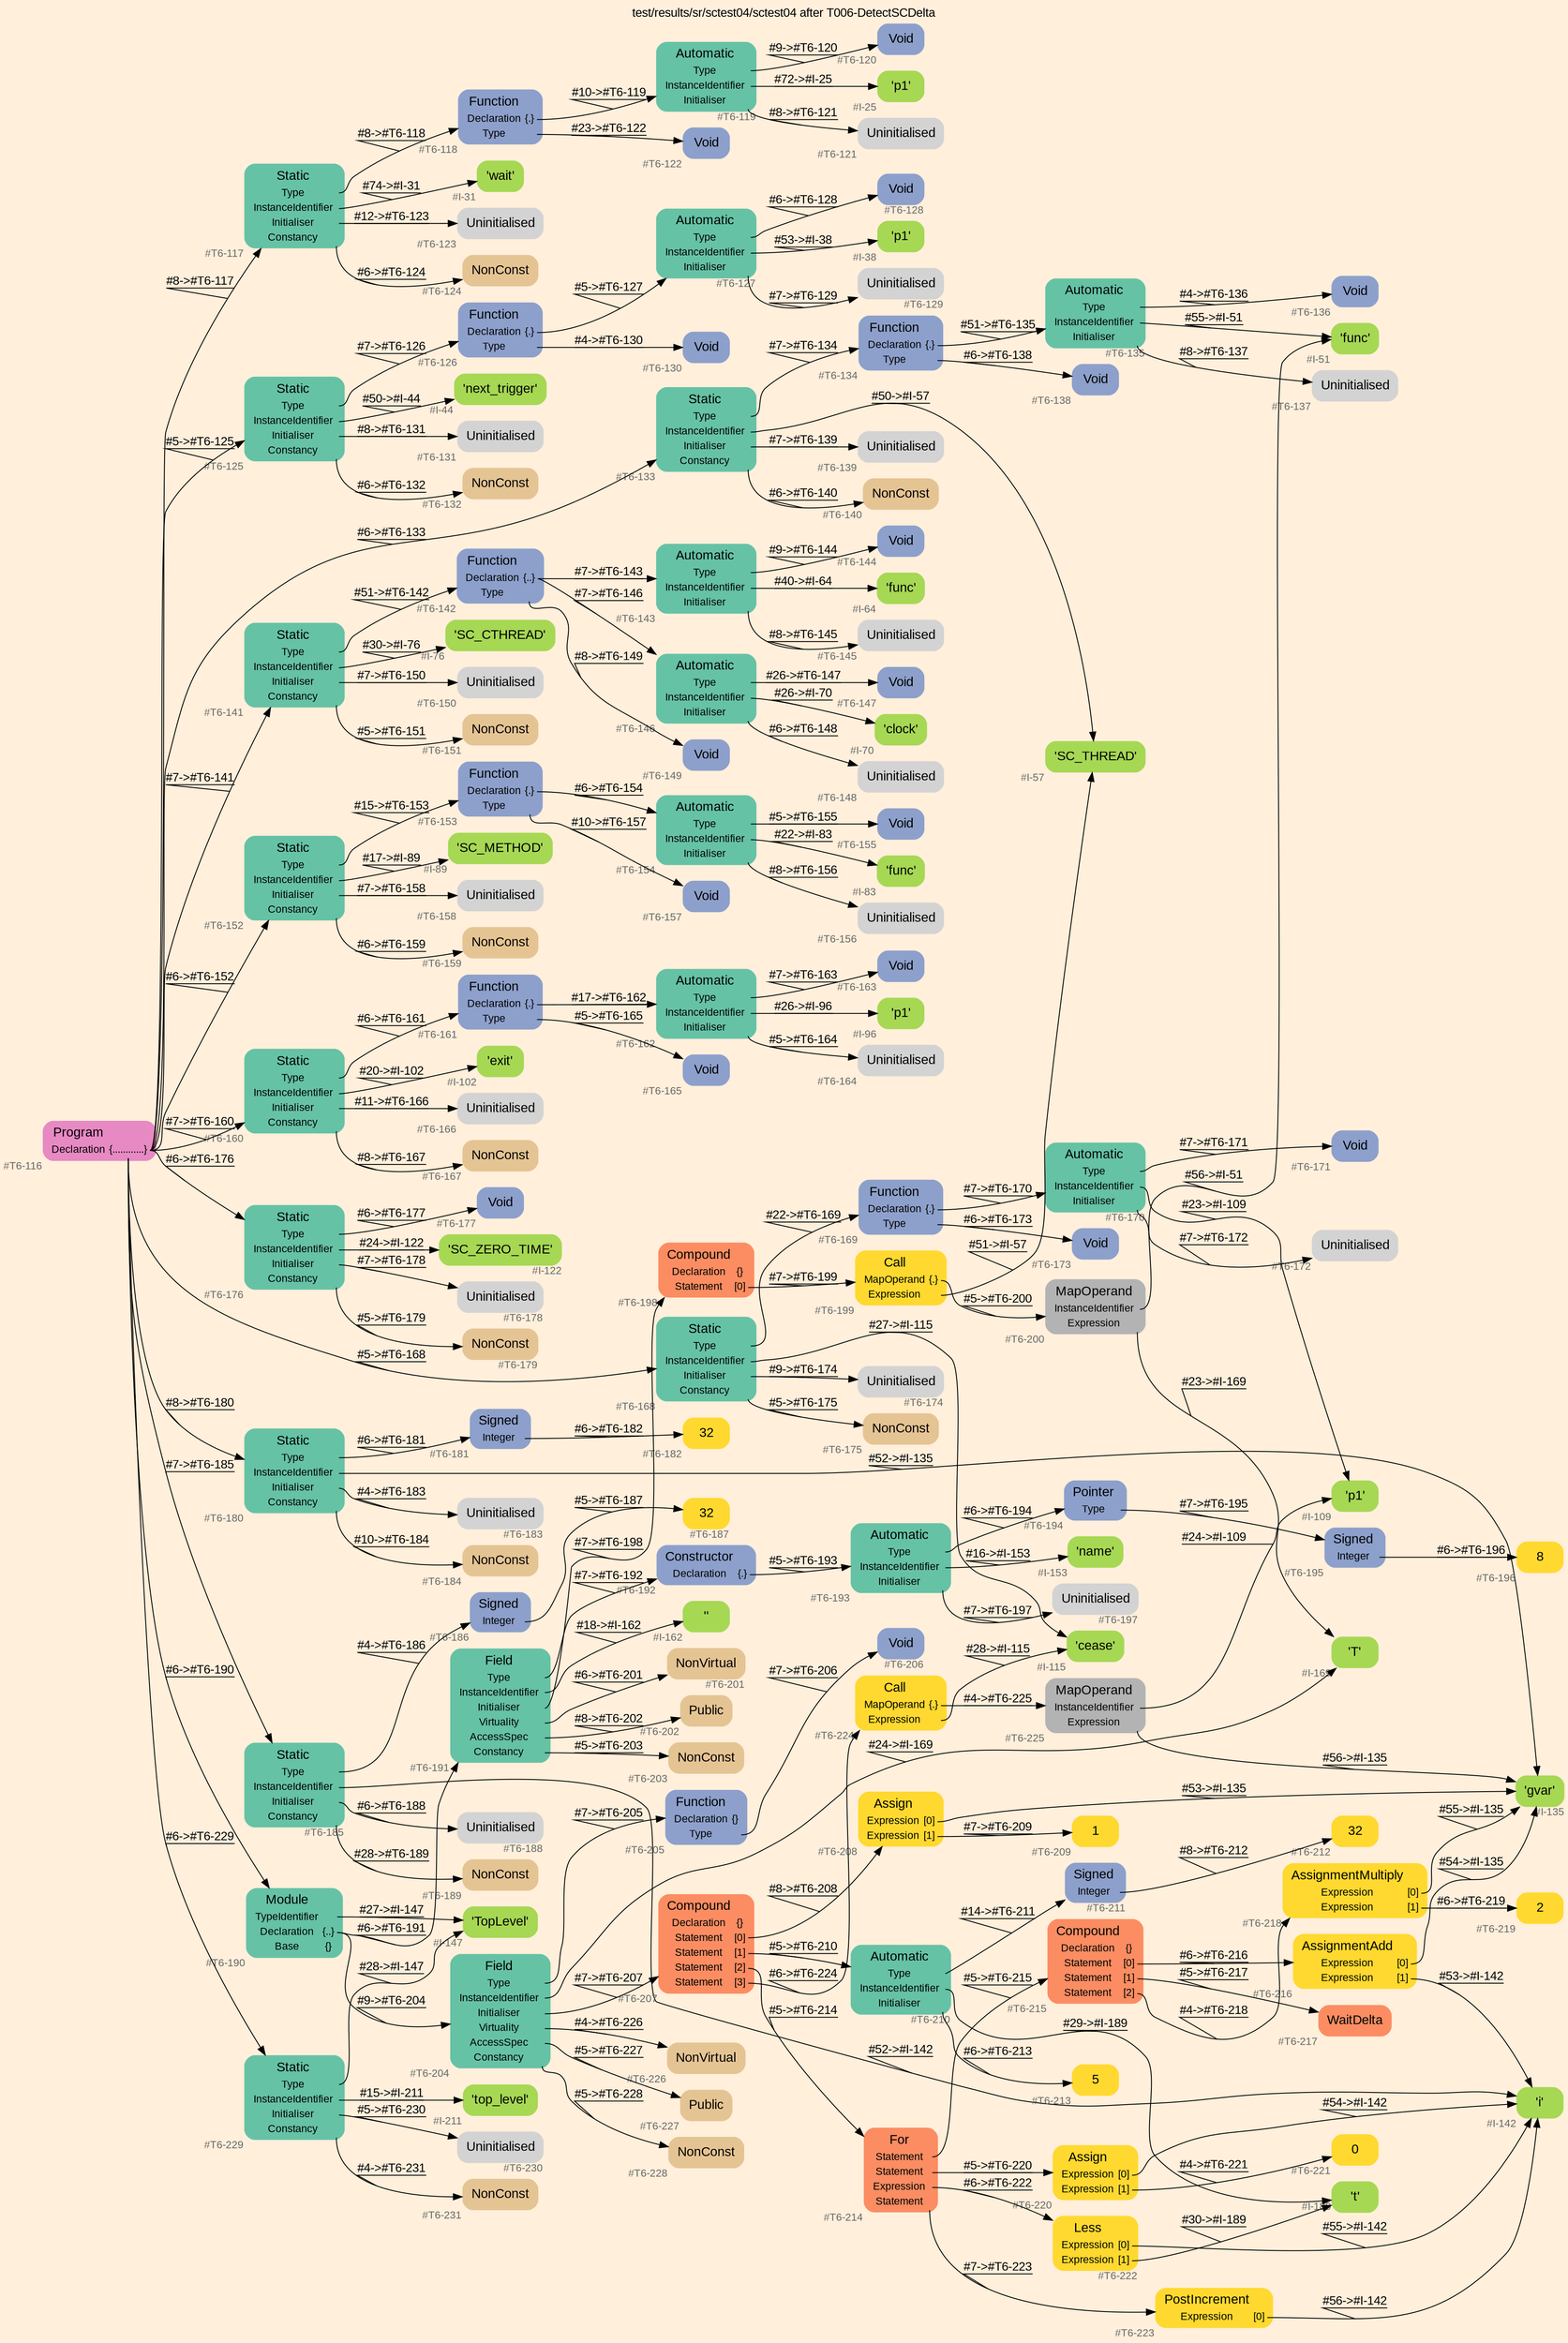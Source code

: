 digraph "test/results/sr/sctest04/sctest04 after T006-DetectSCDelta" {
label = "test/results/sr/sctest04/sctest04 after T006-DetectSCDelta"
labelloc = t
graph [
    rankdir = "LR"
    ranksep = 0.3
    bgcolor = antiquewhite1
    color = black
    fontcolor = black
    fontname = "Arial"
];
node [
    fontname = "Arial"
];
edge [
    fontname = "Arial"
];

// -------------------- node figure --------------------
// -------- block #T6-116 ----------
"#T6-116" [
    fillcolor = "/set28/4"
    xlabel = "#T6-116"
    fontsize = "12"
    fontcolor = grey40
    shape = "plaintext"
    label = <<TABLE BORDER="0" CELLBORDER="0" CELLSPACING="0">
     <TR><TD><FONT COLOR="black" POINT-SIZE="15">Program</FONT></TD></TR>
     <TR><TD><FONT COLOR="black" POINT-SIZE="12">Declaration</FONT></TD><TD PORT="port0"><FONT COLOR="black" POINT-SIZE="12">{............}</FONT></TD></TR>
    </TABLE>>
    style = "rounded,filled"
];

// -------- block #T6-117 ----------
"#T6-117" [
    fillcolor = "/set28/1"
    xlabel = "#T6-117"
    fontsize = "12"
    fontcolor = grey40
    shape = "plaintext"
    label = <<TABLE BORDER="0" CELLBORDER="0" CELLSPACING="0">
     <TR><TD><FONT COLOR="black" POINT-SIZE="15">Static</FONT></TD></TR>
     <TR><TD><FONT COLOR="black" POINT-SIZE="12">Type</FONT></TD><TD PORT="port0"></TD></TR>
     <TR><TD><FONT COLOR="black" POINT-SIZE="12">InstanceIdentifier</FONT></TD><TD PORT="port1"></TD></TR>
     <TR><TD><FONT COLOR="black" POINT-SIZE="12">Initialiser</FONT></TD><TD PORT="port2"></TD></TR>
     <TR><TD><FONT COLOR="black" POINT-SIZE="12">Constancy</FONT></TD><TD PORT="port3"></TD></TR>
    </TABLE>>
    style = "rounded,filled"
];

// -------- block #T6-118 ----------
"#T6-118" [
    fillcolor = "/set28/3"
    xlabel = "#T6-118"
    fontsize = "12"
    fontcolor = grey40
    shape = "plaintext"
    label = <<TABLE BORDER="0" CELLBORDER="0" CELLSPACING="0">
     <TR><TD><FONT COLOR="black" POINT-SIZE="15">Function</FONT></TD></TR>
     <TR><TD><FONT COLOR="black" POINT-SIZE="12">Declaration</FONT></TD><TD PORT="port0"><FONT COLOR="black" POINT-SIZE="12">{.}</FONT></TD></TR>
     <TR><TD><FONT COLOR="black" POINT-SIZE="12">Type</FONT></TD><TD PORT="port1"></TD></TR>
    </TABLE>>
    style = "rounded,filled"
];

// -------- block #T6-119 ----------
"#T6-119" [
    fillcolor = "/set28/1"
    xlabel = "#T6-119"
    fontsize = "12"
    fontcolor = grey40
    shape = "plaintext"
    label = <<TABLE BORDER="0" CELLBORDER="0" CELLSPACING="0">
     <TR><TD><FONT COLOR="black" POINT-SIZE="15">Automatic</FONT></TD></TR>
     <TR><TD><FONT COLOR="black" POINT-SIZE="12">Type</FONT></TD><TD PORT="port0"></TD></TR>
     <TR><TD><FONT COLOR="black" POINT-SIZE="12">InstanceIdentifier</FONT></TD><TD PORT="port1"></TD></TR>
     <TR><TD><FONT COLOR="black" POINT-SIZE="12">Initialiser</FONT></TD><TD PORT="port2"></TD></TR>
    </TABLE>>
    style = "rounded,filled"
];

// -------- block #T6-120 ----------
"#T6-120" [
    fillcolor = "/set28/3"
    xlabel = "#T6-120"
    fontsize = "12"
    fontcolor = grey40
    shape = "plaintext"
    label = <<TABLE BORDER="0" CELLBORDER="0" CELLSPACING="0">
     <TR><TD><FONT COLOR="black" POINT-SIZE="15">Void</FONT></TD></TR>
    </TABLE>>
    style = "rounded,filled"
];

// -------- block #I-25 ----------
"#I-25" [
    fillcolor = "/set28/5"
    xlabel = "#I-25"
    fontsize = "12"
    fontcolor = grey40
    shape = "plaintext"
    label = <<TABLE BORDER="0" CELLBORDER="0" CELLSPACING="0">
     <TR><TD><FONT COLOR="black" POINT-SIZE="15">'p1'</FONT></TD></TR>
    </TABLE>>
    style = "rounded,filled"
];

// -------- block #T6-121 ----------
"#T6-121" [
    xlabel = "#T6-121"
    fontsize = "12"
    fontcolor = grey40
    shape = "plaintext"
    label = <<TABLE BORDER="0" CELLBORDER="0" CELLSPACING="0">
     <TR><TD><FONT COLOR="black" POINT-SIZE="15">Uninitialised</FONT></TD></TR>
    </TABLE>>
    style = "rounded,filled"
];

// -------- block #T6-122 ----------
"#T6-122" [
    fillcolor = "/set28/3"
    xlabel = "#T6-122"
    fontsize = "12"
    fontcolor = grey40
    shape = "plaintext"
    label = <<TABLE BORDER="0" CELLBORDER="0" CELLSPACING="0">
     <TR><TD><FONT COLOR="black" POINT-SIZE="15">Void</FONT></TD></TR>
    </TABLE>>
    style = "rounded,filled"
];

// -------- block #I-31 ----------
"#I-31" [
    fillcolor = "/set28/5"
    xlabel = "#I-31"
    fontsize = "12"
    fontcolor = grey40
    shape = "plaintext"
    label = <<TABLE BORDER="0" CELLBORDER="0" CELLSPACING="0">
     <TR><TD><FONT COLOR="black" POINT-SIZE="15">'wait'</FONT></TD></TR>
    </TABLE>>
    style = "rounded,filled"
];

// -------- block #T6-123 ----------
"#T6-123" [
    xlabel = "#T6-123"
    fontsize = "12"
    fontcolor = grey40
    shape = "plaintext"
    label = <<TABLE BORDER="0" CELLBORDER="0" CELLSPACING="0">
     <TR><TD><FONT COLOR="black" POINT-SIZE="15">Uninitialised</FONT></TD></TR>
    </TABLE>>
    style = "rounded,filled"
];

// -------- block #T6-124 ----------
"#T6-124" [
    fillcolor = "/set28/7"
    xlabel = "#T6-124"
    fontsize = "12"
    fontcolor = grey40
    shape = "plaintext"
    label = <<TABLE BORDER="0" CELLBORDER="0" CELLSPACING="0">
     <TR><TD><FONT COLOR="black" POINT-SIZE="15">NonConst</FONT></TD></TR>
    </TABLE>>
    style = "rounded,filled"
];

// -------- block #T6-125 ----------
"#T6-125" [
    fillcolor = "/set28/1"
    xlabel = "#T6-125"
    fontsize = "12"
    fontcolor = grey40
    shape = "plaintext"
    label = <<TABLE BORDER="0" CELLBORDER="0" CELLSPACING="0">
     <TR><TD><FONT COLOR="black" POINT-SIZE="15">Static</FONT></TD></TR>
     <TR><TD><FONT COLOR="black" POINT-SIZE="12">Type</FONT></TD><TD PORT="port0"></TD></TR>
     <TR><TD><FONT COLOR="black" POINT-SIZE="12">InstanceIdentifier</FONT></TD><TD PORT="port1"></TD></TR>
     <TR><TD><FONT COLOR="black" POINT-SIZE="12">Initialiser</FONT></TD><TD PORT="port2"></TD></TR>
     <TR><TD><FONT COLOR="black" POINT-SIZE="12">Constancy</FONT></TD><TD PORT="port3"></TD></TR>
    </TABLE>>
    style = "rounded,filled"
];

// -------- block #T6-126 ----------
"#T6-126" [
    fillcolor = "/set28/3"
    xlabel = "#T6-126"
    fontsize = "12"
    fontcolor = grey40
    shape = "plaintext"
    label = <<TABLE BORDER="0" CELLBORDER="0" CELLSPACING="0">
     <TR><TD><FONT COLOR="black" POINT-SIZE="15">Function</FONT></TD></TR>
     <TR><TD><FONT COLOR="black" POINT-SIZE="12">Declaration</FONT></TD><TD PORT="port0"><FONT COLOR="black" POINT-SIZE="12">{.}</FONT></TD></TR>
     <TR><TD><FONT COLOR="black" POINT-SIZE="12">Type</FONT></TD><TD PORT="port1"></TD></TR>
    </TABLE>>
    style = "rounded,filled"
];

// -------- block #T6-127 ----------
"#T6-127" [
    fillcolor = "/set28/1"
    xlabel = "#T6-127"
    fontsize = "12"
    fontcolor = grey40
    shape = "plaintext"
    label = <<TABLE BORDER="0" CELLBORDER="0" CELLSPACING="0">
     <TR><TD><FONT COLOR="black" POINT-SIZE="15">Automatic</FONT></TD></TR>
     <TR><TD><FONT COLOR="black" POINT-SIZE="12">Type</FONT></TD><TD PORT="port0"></TD></TR>
     <TR><TD><FONT COLOR="black" POINT-SIZE="12">InstanceIdentifier</FONT></TD><TD PORT="port1"></TD></TR>
     <TR><TD><FONT COLOR="black" POINT-SIZE="12">Initialiser</FONT></TD><TD PORT="port2"></TD></TR>
    </TABLE>>
    style = "rounded,filled"
];

// -------- block #T6-128 ----------
"#T6-128" [
    fillcolor = "/set28/3"
    xlabel = "#T6-128"
    fontsize = "12"
    fontcolor = grey40
    shape = "plaintext"
    label = <<TABLE BORDER="0" CELLBORDER="0" CELLSPACING="0">
     <TR><TD><FONT COLOR="black" POINT-SIZE="15">Void</FONT></TD></TR>
    </TABLE>>
    style = "rounded,filled"
];

// -------- block #I-38 ----------
"#I-38" [
    fillcolor = "/set28/5"
    xlabel = "#I-38"
    fontsize = "12"
    fontcolor = grey40
    shape = "plaintext"
    label = <<TABLE BORDER="0" CELLBORDER="0" CELLSPACING="0">
     <TR><TD><FONT COLOR="black" POINT-SIZE="15">'p1'</FONT></TD></TR>
    </TABLE>>
    style = "rounded,filled"
];

// -------- block #T6-129 ----------
"#T6-129" [
    xlabel = "#T6-129"
    fontsize = "12"
    fontcolor = grey40
    shape = "plaintext"
    label = <<TABLE BORDER="0" CELLBORDER="0" CELLSPACING="0">
     <TR><TD><FONT COLOR="black" POINT-SIZE="15">Uninitialised</FONT></TD></TR>
    </TABLE>>
    style = "rounded,filled"
];

// -------- block #T6-130 ----------
"#T6-130" [
    fillcolor = "/set28/3"
    xlabel = "#T6-130"
    fontsize = "12"
    fontcolor = grey40
    shape = "plaintext"
    label = <<TABLE BORDER="0" CELLBORDER="0" CELLSPACING="0">
     <TR><TD><FONT COLOR="black" POINT-SIZE="15">Void</FONT></TD></TR>
    </TABLE>>
    style = "rounded,filled"
];

// -------- block #I-44 ----------
"#I-44" [
    fillcolor = "/set28/5"
    xlabel = "#I-44"
    fontsize = "12"
    fontcolor = grey40
    shape = "plaintext"
    label = <<TABLE BORDER="0" CELLBORDER="0" CELLSPACING="0">
     <TR><TD><FONT COLOR="black" POINT-SIZE="15">'next_trigger'</FONT></TD></TR>
    </TABLE>>
    style = "rounded,filled"
];

// -------- block #T6-131 ----------
"#T6-131" [
    xlabel = "#T6-131"
    fontsize = "12"
    fontcolor = grey40
    shape = "plaintext"
    label = <<TABLE BORDER="0" CELLBORDER="0" CELLSPACING="0">
     <TR><TD><FONT COLOR="black" POINT-SIZE="15">Uninitialised</FONT></TD></TR>
    </TABLE>>
    style = "rounded,filled"
];

// -------- block #T6-132 ----------
"#T6-132" [
    fillcolor = "/set28/7"
    xlabel = "#T6-132"
    fontsize = "12"
    fontcolor = grey40
    shape = "plaintext"
    label = <<TABLE BORDER="0" CELLBORDER="0" CELLSPACING="0">
     <TR><TD><FONT COLOR="black" POINT-SIZE="15">NonConst</FONT></TD></TR>
    </TABLE>>
    style = "rounded,filled"
];

// -------- block #T6-133 ----------
"#T6-133" [
    fillcolor = "/set28/1"
    xlabel = "#T6-133"
    fontsize = "12"
    fontcolor = grey40
    shape = "plaintext"
    label = <<TABLE BORDER="0" CELLBORDER="0" CELLSPACING="0">
     <TR><TD><FONT COLOR="black" POINT-SIZE="15">Static</FONT></TD></TR>
     <TR><TD><FONT COLOR="black" POINT-SIZE="12">Type</FONT></TD><TD PORT="port0"></TD></TR>
     <TR><TD><FONT COLOR="black" POINT-SIZE="12">InstanceIdentifier</FONT></TD><TD PORT="port1"></TD></TR>
     <TR><TD><FONT COLOR="black" POINT-SIZE="12">Initialiser</FONT></TD><TD PORT="port2"></TD></TR>
     <TR><TD><FONT COLOR="black" POINT-SIZE="12">Constancy</FONT></TD><TD PORT="port3"></TD></TR>
    </TABLE>>
    style = "rounded,filled"
];

// -------- block #T6-134 ----------
"#T6-134" [
    fillcolor = "/set28/3"
    xlabel = "#T6-134"
    fontsize = "12"
    fontcolor = grey40
    shape = "plaintext"
    label = <<TABLE BORDER="0" CELLBORDER="0" CELLSPACING="0">
     <TR><TD><FONT COLOR="black" POINT-SIZE="15">Function</FONT></TD></TR>
     <TR><TD><FONT COLOR="black" POINT-SIZE="12">Declaration</FONT></TD><TD PORT="port0"><FONT COLOR="black" POINT-SIZE="12">{.}</FONT></TD></TR>
     <TR><TD><FONT COLOR="black" POINT-SIZE="12">Type</FONT></TD><TD PORT="port1"></TD></TR>
    </TABLE>>
    style = "rounded,filled"
];

// -------- block #T6-135 ----------
"#T6-135" [
    fillcolor = "/set28/1"
    xlabel = "#T6-135"
    fontsize = "12"
    fontcolor = grey40
    shape = "plaintext"
    label = <<TABLE BORDER="0" CELLBORDER="0" CELLSPACING="0">
     <TR><TD><FONT COLOR="black" POINT-SIZE="15">Automatic</FONT></TD></TR>
     <TR><TD><FONT COLOR="black" POINT-SIZE="12">Type</FONT></TD><TD PORT="port0"></TD></TR>
     <TR><TD><FONT COLOR="black" POINT-SIZE="12">InstanceIdentifier</FONT></TD><TD PORT="port1"></TD></TR>
     <TR><TD><FONT COLOR="black" POINT-SIZE="12">Initialiser</FONT></TD><TD PORT="port2"></TD></TR>
    </TABLE>>
    style = "rounded,filled"
];

// -------- block #T6-136 ----------
"#T6-136" [
    fillcolor = "/set28/3"
    xlabel = "#T6-136"
    fontsize = "12"
    fontcolor = grey40
    shape = "plaintext"
    label = <<TABLE BORDER="0" CELLBORDER="0" CELLSPACING="0">
     <TR><TD><FONT COLOR="black" POINT-SIZE="15">Void</FONT></TD></TR>
    </TABLE>>
    style = "rounded,filled"
];

// -------- block #I-51 ----------
"#I-51" [
    fillcolor = "/set28/5"
    xlabel = "#I-51"
    fontsize = "12"
    fontcolor = grey40
    shape = "plaintext"
    label = <<TABLE BORDER="0" CELLBORDER="0" CELLSPACING="0">
     <TR><TD><FONT COLOR="black" POINT-SIZE="15">'func'</FONT></TD></TR>
    </TABLE>>
    style = "rounded,filled"
];

// -------- block #T6-137 ----------
"#T6-137" [
    xlabel = "#T6-137"
    fontsize = "12"
    fontcolor = grey40
    shape = "plaintext"
    label = <<TABLE BORDER="0" CELLBORDER="0" CELLSPACING="0">
     <TR><TD><FONT COLOR="black" POINT-SIZE="15">Uninitialised</FONT></TD></TR>
    </TABLE>>
    style = "rounded,filled"
];

// -------- block #T6-138 ----------
"#T6-138" [
    fillcolor = "/set28/3"
    xlabel = "#T6-138"
    fontsize = "12"
    fontcolor = grey40
    shape = "plaintext"
    label = <<TABLE BORDER="0" CELLBORDER="0" CELLSPACING="0">
     <TR><TD><FONT COLOR="black" POINT-SIZE="15">Void</FONT></TD></TR>
    </TABLE>>
    style = "rounded,filled"
];

// -------- block #I-57 ----------
"#I-57" [
    fillcolor = "/set28/5"
    xlabel = "#I-57"
    fontsize = "12"
    fontcolor = grey40
    shape = "plaintext"
    label = <<TABLE BORDER="0" CELLBORDER="0" CELLSPACING="0">
     <TR><TD><FONT COLOR="black" POINT-SIZE="15">'SC_THREAD'</FONT></TD></TR>
    </TABLE>>
    style = "rounded,filled"
];

// -------- block #T6-139 ----------
"#T6-139" [
    xlabel = "#T6-139"
    fontsize = "12"
    fontcolor = grey40
    shape = "plaintext"
    label = <<TABLE BORDER="0" CELLBORDER="0" CELLSPACING="0">
     <TR><TD><FONT COLOR="black" POINT-SIZE="15">Uninitialised</FONT></TD></TR>
    </TABLE>>
    style = "rounded,filled"
];

// -------- block #T6-140 ----------
"#T6-140" [
    fillcolor = "/set28/7"
    xlabel = "#T6-140"
    fontsize = "12"
    fontcolor = grey40
    shape = "plaintext"
    label = <<TABLE BORDER="0" CELLBORDER="0" CELLSPACING="0">
     <TR><TD><FONT COLOR="black" POINT-SIZE="15">NonConst</FONT></TD></TR>
    </TABLE>>
    style = "rounded,filled"
];

// -------- block #T6-141 ----------
"#T6-141" [
    fillcolor = "/set28/1"
    xlabel = "#T6-141"
    fontsize = "12"
    fontcolor = grey40
    shape = "plaintext"
    label = <<TABLE BORDER="0" CELLBORDER="0" CELLSPACING="0">
     <TR><TD><FONT COLOR="black" POINT-SIZE="15">Static</FONT></TD></TR>
     <TR><TD><FONT COLOR="black" POINT-SIZE="12">Type</FONT></TD><TD PORT="port0"></TD></TR>
     <TR><TD><FONT COLOR="black" POINT-SIZE="12">InstanceIdentifier</FONT></TD><TD PORT="port1"></TD></TR>
     <TR><TD><FONT COLOR="black" POINT-SIZE="12">Initialiser</FONT></TD><TD PORT="port2"></TD></TR>
     <TR><TD><FONT COLOR="black" POINT-SIZE="12">Constancy</FONT></TD><TD PORT="port3"></TD></TR>
    </TABLE>>
    style = "rounded,filled"
];

// -------- block #T6-142 ----------
"#T6-142" [
    fillcolor = "/set28/3"
    xlabel = "#T6-142"
    fontsize = "12"
    fontcolor = grey40
    shape = "plaintext"
    label = <<TABLE BORDER="0" CELLBORDER="0" CELLSPACING="0">
     <TR><TD><FONT COLOR="black" POINT-SIZE="15">Function</FONT></TD></TR>
     <TR><TD><FONT COLOR="black" POINT-SIZE="12">Declaration</FONT></TD><TD PORT="port0"><FONT COLOR="black" POINT-SIZE="12">{..}</FONT></TD></TR>
     <TR><TD><FONT COLOR="black" POINT-SIZE="12">Type</FONT></TD><TD PORT="port1"></TD></TR>
    </TABLE>>
    style = "rounded,filled"
];

// -------- block #T6-143 ----------
"#T6-143" [
    fillcolor = "/set28/1"
    xlabel = "#T6-143"
    fontsize = "12"
    fontcolor = grey40
    shape = "plaintext"
    label = <<TABLE BORDER="0" CELLBORDER="0" CELLSPACING="0">
     <TR><TD><FONT COLOR="black" POINT-SIZE="15">Automatic</FONT></TD></TR>
     <TR><TD><FONT COLOR="black" POINT-SIZE="12">Type</FONT></TD><TD PORT="port0"></TD></TR>
     <TR><TD><FONT COLOR="black" POINT-SIZE="12">InstanceIdentifier</FONT></TD><TD PORT="port1"></TD></TR>
     <TR><TD><FONT COLOR="black" POINT-SIZE="12">Initialiser</FONT></TD><TD PORT="port2"></TD></TR>
    </TABLE>>
    style = "rounded,filled"
];

// -------- block #T6-144 ----------
"#T6-144" [
    fillcolor = "/set28/3"
    xlabel = "#T6-144"
    fontsize = "12"
    fontcolor = grey40
    shape = "plaintext"
    label = <<TABLE BORDER="0" CELLBORDER="0" CELLSPACING="0">
     <TR><TD><FONT COLOR="black" POINT-SIZE="15">Void</FONT></TD></TR>
    </TABLE>>
    style = "rounded,filled"
];

// -------- block #I-64 ----------
"#I-64" [
    fillcolor = "/set28/5"
    xlabel = "#I-64"
    fontsize = "12"
    fontcolor = grey40
    shape = "plaintext"
    label = <<TABLE BORDER="0" CELLBORDER="0" CELLSPACING="0">
     <TR><TD><FONT COLOR="black" POINT-SIZE="15">'func'</FONT></TD></TR>
    </TABLE>>
    style = "rounded,filled"
];

// -------- block #T6-145 ----------
"#T6-145" [
    xlabel = "#T6-145"
    fontsize = "12"
    fontcolor = grey40
    shape = "plaintext"
    label = <<TABLE BORDER="0" CELLBORDER="0" CELLSPACING="0">
     <TR><TD><FONT COLOR="black" POINT-SIZE="15">Uninitialised</FONT></TD></TR>
    </TABLE>>
    style = "rounded,filled"
];

// -------- block #T6-146 ----------
"#T6-146" [
    fillcolor = "/set28/1"
    xlabel = "#T6-146"
    fontsize = "12"
    fontcolor = grey40
    shape = "plaintext"
    label = <<TABLE BORDER="0" CELLBORDER="0" CELLSPACING="0">
     <TR><TD><FONT COLOR="black" POINT-SIZE="15">Automatic</FONT></TD></TR>
     <TR><TD><FONT COLOR="black" POINT-SIZE="12">Type</FONT></TD><TD PORT="port0"></TD></TR>
     <TR><TD><FONT COLOR="black" POINT-SIZE="12">InstanceIdentifier</FONT></TD><TD PORT="port1"></TD></TR>
     <TR><TD><FONT COLOR="black" POINT-SIZE="12">Initialiser</FONT></TD><TD PORT="port2"></TD></TR>
    </TABLE>>
    style = "rounded,filled"
];

// -------- block #T6-147 ----------
"#T6-147" [
    fillcolor = "/set28/3"
    xlabel = "#T6-147"
    fontsize = "12"
    fontcolor = grey40
    shape = "plaintext"
    label = <<TABLE BORDER="0" CELLBORDER="0" CELLSPACING="0">
     <TR><TD><FONT COLOR="black" POINT-SIZE="15">Void</FONT></TD></TR>
    </TABLE>>
    style = "rounded,filled"
];

// -------- block #I-70 ----------
"#I-70" [
    fillcolor = "/set28/5"
    xlabel = "#I-70"
    fontsize = "12"
    fontcolor = grey40
    shape = "plaintext"
    label = <<TABLE BORDER="0" CELLBORDER="0" CELLSPACING="0">
     <TR><TD><FONT COLOR="black" POINT-SIZE="15">'clock'</FONT></TD></TR>
    </TABLE>>
    style = "rounded,filled"
];

// -------- block #T6-148 ----------
"#T6-148" [
    xlabel = "#T6-148"
    fontsize = "12"
    fontcolor = grey40
    shape = "plaintext"
    label = <<TABLE BORDER="0" CELLBORDER="0" CELLSPACING="0">
     <TR><TD><FONT COLOR="black" POINT-SIZE="15">Uninitialised</FONT></TD></TR>
    </TABLE>>
    style = "rounded,filled"
];

// -------- block #T6-149 ----------
"#T6-149" [
    fillcolor = "/set28/3"
    xlabel = "#T6-149"
    fontsize = "12"
    fontcolor = grey40
    shape = "plaintext"
    label = <<TABLE BORDER="0" CELLBORDER="0" CELLSPACING="0">
     <TR><TD><FONT COLOR="black" POINT-SIZE="15">Void</FONT></TD></TR>
    </TABLE>>
    style = "rounded,filled"
];

// -------- block #I-76 ----------
"#I-76" [
    fillcolor = "/set28/5"
    xlabel = "#I-76"
    fontsize = "12"
    fontcolor = grey40
    shape = "plaintext"
    label = <<TABLE BORDER="0" CELLBORDER="0" CELLSPACING="0">
     <TR><TD><FONT COLOR="black" POINT-SIZE="15">'SC_CTHREAD'</FONT></TD></TR>
    </TABLE>>
    style = "rounded,filled"
];

// -------- block #T6-150 ----------
"#T6-150" [
    xlabel = "#T6-150"
    fontsize = "12"
    fontcolor = grey40
    shape = "plaintext"
    label = <<TABLE BORDER="0" CELLBORDER="0" CELLSPACING="0">
     <TR><TD><FONT COLOR="black" POINT-SIZE="15">Uninitialised</FONT></TD></TR>
    </TABLE>>
    style = "rounded,filled"
];

// -------- block #T6-151 ----------
"#T6-151" [
    fillcolor = "/set28/7"
    xlabel = "#T6-151"
    fontsize = "12"
    fontcolor = grey40
    shape = "plaintext"
    label = <<TABLE BORDER="0" CELLBORDER="0" CELLSPACING="0">
     <TR><TD><FONT COLOR="black" POINT-SIZE="15">NonConst</FONT></TD></TR>
    </TABLE>>
    style = "rounded,filled"
];

// -------- block #T6-152 ----------
"#T6-152" [
    fillcolor = "/set28/1"
    xlabel = "#T6-152"
    fontsize = "12"
    fontcolor = grey40
    shape = "plaintext"
    label = <<TABLE BORDER="0" CELLBORDER="0" CELLSPACING="0">
     <TR><TD><FONT COLOR="black" POINT-SIZE="15">Static</FONT></TD></TR>
     <TR><TD><FONT COLOR="black" POINT-SIZE="12">Type</FONT></TD><TD PORT="port0"></TD></TR>
     <TR><TD><FONT COLOR="black" POINT-SIZE="12">InstanceIdentifier</FONT></TD><TD PORT="port1"></TD></TR>
     <TR><TD><FONT COLOR="black" POINT-SIZE="12">Initialiser</FONT></TD><TD PORT="port2"></TD></TR>
     <TR><TD><FONT COLOR="black" POINT-SIZE="12">Constancy</FONT></TD><TD PORT="port3"></TD></TR>
    </TABLE>>
    style = "rounded,filled"
];

// -------- block #T6-153 ----------
"#T6-153" [
    fillcolor = "/set28/3"
    xlabel = "#T6-153"
    fontsize = "12"
    fontcolor = grey40
    shape = "plaintext"
    label = <<TABLE BORDER="0" CELLBORDER="0" CELLSPACING="0">
     <TR><TD><FONT COLOR="black" POINT-SIZE="15">Function</FONT></TD></TR>
     <TR><TD><FONT COLOR="black" POINT-SIZE="12">Declaration</FONT></TD><TD PORT="port0"><FONT COLOR="black" POINT-SIZE="12">{.}</FONT></TD></TR>
     <TR><TD><FONT COLOR="black" POINT-SIZE="12">Type</FONT></TD><TD PORT="port1"></TD></TR>
    </TABLE>>
    style = "rounded,filled"
];

// -------- block #T6-154 ----------
"#T6-154" [
    fillcolor = "/set28/1"
    xlabel = "#T6-154"
    fontsize = "12"
    fontcolor = grey40
    shape = "plaintext"
    label = <<TABLE BORDER="0" CELLBORDER="0" CELLSPACING="0">
     <TR><TD><FONT COLOR="black" POINT-SIZE="15">Automatic</FONT></TD></TR>
     <TR><TD><FONT COLOR="black" POINT-SIZE="12">Type</FONT></TD><TD PORT="port0"></TD></TR>
     <TR><TD><FONT COLOR="black" POINT-SIZE="12">InstanceIdentifier</FONT></TD><TD PORT="port1"></TD></TR>
     <TR><TD><FONT COLOR="black" POINT-SIZE="12">Initialiser</FONT></TD><TD PORT="port2"></TD></TR>
    </TABLE>>
    style = "rounded,filled"
];

// -------- block #T6-155 ----------
"#T6-155" [
    fillcolor = "/set28/3"
    xlabel = "#T6-155"
    fontsize = "12"
    fontcolor = grey40
    shape = "plaintext"
    label = <<TABLE BORDER="0" CELLBORDER="0" CELLSPACING="0">
     <TR><TD><FONT COLOR="black" POINT-SIZE="15">Void</FONT></TD></TR>
    </TABLE>>
    style = "rounded,filled"
];

// -------- block #I-83 ----------
"#I-83" [
    fillcolor = "/set28/5"
    xlabel = "#I-83"
    fontsize = "12"
    fontcolor = grey40
    shape = "plaintext"
    label = <<TABLE BORDER="0" CELLBORDER="0" CELLSPACING="0">
     <TR><TD><FONT COLOR="black" POINT-SIZE="15">'func'</FONT></TD></TR>
    </TABLE>>
    style = "rounded,filled"
];

// -------- block #T6-156 ----------
"#T6-156" [
    xlabel = "#T6-156"
    fontsize = "12"
    fontcolor = grey40
    shape = "plaintext"
    label = <<TABLE BORDER="0" CELLBORDER="0" CELLSPACING="0">
     <TR><TD><FONT COLOR="black" POINT-SIZE="15">Uninitialised</FONT></TD></TR>
    </TABLE>>
    style = "rounded,filled"
];

// -------- block #T6-157 ----------
"#T6-157" [
    fillcolor = "/set28/3"
    xlabel = "#T6-157"
    fontsize = "12"
    fontcolor = grey40
    shape = "plaintext"
    label = <<TABLE BORDER="0" CELLBORDER="0" CELLSPACING="0">
     <TR><TD><FONT COLOR="black" POINT-SIZE="15">Void</FONT></TD></TR>
    </TABLE>>
    style = "rounded,filled"
];

// -------- block #I-89 ----------
"#I-89" [
    fillcolor = "/set28/5"
    xlabel = "#I-89"
    fontsize = "12"
    fontcolor = grey40
    shape = "plaintext"
    label = <<TABLE BORDER="0" CELLBORDER="0" CELLSPACING="0">
     <TR><TD><FONT COLOR="black" POINT-SIZE="15">'SC_METHOD'</FONT></TD></TR>
    </TABLE>>
    style = "rounded,filled"
];

// -------- block #T6-158 ----------
"#T6-158" [
    xlabel = "#T6-158"
    fontsize = "12"
    fontcolor = grey40
    shape = "plaintext"
    label = <<TABLE BORDER="0" CELLBORDER="0" CELLSPACING="0">
     <TR><TD><FONT COLOR="black" POINT-SIZE="15">Uninitialised</FONT></TD></TR>
    </TABLE>>
    style = "rounded,filled"
];

// -------- block #T6-159 ----------
"#T6-159" [
    fillcolor = "/set28/7"
    xlabel = "#T6-159"
    fontsize = "12"
    fontcolor = grey40
    shape = "plaintext"
    label = <<TABLE BORDER="0" CELLBORDER="0" CELLSPACING="0">
     <TR><TD><FONT COLOR="black" POINT-SIZE="15">NonConst</FONT></TD></TR>
    </TABLE>>
    style = "rounded,filled"
];

// -------- block #T6-160 ----------
"#T6-160" [
    fillcolor = "/set28/1"
    xlabel = "#T6-160"
    fontsize = "12"
    fontcolor = grey40
    shape = "plaintext"
    label = <<TABLE BORDER="0" CELLBORDER="0" CELLSPACING="0">
     <TR><TD><FONT COLOR="black" POINT-SIZE="15">Static</FONT></TD></TR>
     <TR><TD><FONT COLOR="black" POINT-SIZE="12">Type</FONT></TD><TD PORT="port0"></TD></TR>
     <TR><TD><FONT COLOR="black" POINT-SIZE="12">InstanceIdentifier</FONT></TD><TD PORT="port1"></TD></TR>
     <TR><TD><FONT COLOR="black" POINT-SIZE="12">Initialiser</FONT></TD><TD PORT="port2"></TD></TR>
     <TR><TD><FONT COLOR="black" POINT-SIZE="12">Constancy</FONT></TD><TD PORT="port3"></TD></TR>
    </TABLE>>
    style = "rounded,filled"
];

// -------- block #T6-161 ----------
"#T6-161" [
    fillcolor = "/set28/3"
    xlabel = "#T6-161"
    fontsize = "12"
    fontcolor = grey40
    shape = "plaintext"
    label = <<TABLE BORDER="0" CELLBORDER="0" CELLSPACING="0">
     <TR><TD><FONT COLOR="black" POINT-SIZE="15">Function</FONT></TD></TR>
     <TR><TD><FONT COLOR="black" POINT-SIZE="12">Declaration</FONT></TD><TD PORT="port0"><FONT COLOR="black" POINT-SIZE="12">{.}</FONT></TD></TR>
     <TR><TD><FONT COLOR="black" POINT-SIZE="12">Type</FONT></TD><TD PORT="port1"></TD></TR>
    </TABLE>>
    style = "rounded,filled"
];

// -------- block #T6-162 ----------
"#T6-162" [
    fillcolor = "/set28/1"
    xlabel = "#T6-162"
    fontsize = "12"
    fontcolor = grey40
    shape = "plaintext"
    label = <<TABLE BORDER="0" CELLBORDER="0" CELLSPACING="0">
     <TR><TD><FONT COLOR="black" POINT-SIZE="15">Automatic</FONT></TD></TR>
     <TR><TD><FONT COLOR="black" POINT-SIZE="12">Type</FONT></TD><TD PORT="port0"></TD></TR>
     <TR><TD><FONT COLOR="black" POINT-SIZE="12">InstanceIdentifier</FONT></TD><TD PORT="port1"></TD></TR>
     <TR><TD><FONT COLOR="black" POINT-SIZE="12">Initialiser</FONT></TD><TD PORT="port2"></TD></TR>
    </TABLE>>
    style = "rounded,filled"
];

// -------- block #T6-163 ----------
"#T6-163" [
    fillcolor = "/set28/3"
    xlabel = "#T6-163"
    fontsize = "12"
    fontcolor = grey40
    shape = "plaintext"
    label = <<TABLE BORDER="0" CELLBORDER="0" CELLSPACING="0">
     <TR><TD><FONT COLOR="black" POINT-SIZE="15">Void</FONT></TD></TR>
    </TABLE>>
    style = "rounded,filled"
];

// -------- block #I-96 ----------
"#I-96" [
    fillcolor = "/set28/5"
    xlabel = "#I-96"
    fontsize = "12"
    fontcolor = grey40
    shape = "plaintext"
    label = <<TABLE BORDER="0" CELLBORDER="0" CELLSPACING="0">
     <TR><TD><FONT COLOR="black" POINT-SIZE="15">'p1'</FONT></TD></TR>
    </TABLE>>
    style = "rounded,filled"
];

// -------- block #T6-164 ----------
"#T6-164" [
    xlabel = "#T6-164"
    fontsize = "12"
    fontcolor = grey40
    shape = "plaintext"
    label = <<TABLE BORDER="0" CELLBORDER="0" CELLSPACING="0">
     <TR><TD><FONT COLOR="black" POINT-SIZE="15">Uninitialised</FONT></TD></TR>
    </TABLE>>
    style = "rounded,filled"
];

// -------- block #T6-165 ----------
"#T6-165" [
    fillcolor = "/set28/3"
    xlabel = "#T6-165"
    fontsize = "12"
    fontcolor = grey40
    shape = "plaintext"
    label = <<TABLE BORDER="0" CELLBORDER="0" CELLSPACING="0">
     <TR><TD><FONT COLOR="black" POINT-SIZE="15">Void</FONT></TD></TR>
    </TABLE>>
    style = "rounded,filled"
];

// -------- block #I-102 ----------
"#I-102" [
    fillcolor = "/set28/5"
    xlabel = "#I-102"
    fontsize = "12"
    fontcolor = grey40
    shape = "plaintext"
    label = <<TABLE BORDER="0" CELLBORDER="0" CELLSPACING="0">
     <TR><TD><FONT COLOR="black" POINT-SIZE="15">'exit'</FONT></TD></TR>
    </TABLE>>
    style = "rounded,filled"
];

// -------- block #T6-166 ----------
"#T6-166" [
    xlabel = "#T6-166"
    fontsize = "12"
    fontcolor = grey40
    shape = "plaintext"
    label = <<TABLE BORDER="0" CELLBORDER="0" CELLSPACING="0">
     <TR><TD><FONT COLOR="black" POINT-SIZE="15">Uninitialised</FONT></TD></TR>
    </TABLE>>
    style = "rounded,filled"
];

// -------- block #T6-167 ----------
"#T6-167" [
    fillcolor = "/set28/7"
    xlabel = "#T6-167"
    fontsize = "12"
    fontcolor = grey40
    shape = "plaintext"
    label = <<TABLE BORDER="0" CELLBORDER="0" CELLSPACING="0">
     <TR><TD><FONT COLOR="black" POINT-SIZE="15">NonConst</FONT></TD></TR>
    </TABLE>>
    style = "rounded,filled"
];

// -------- block #T6-168 ----------
"#T6-168" [
    fillcolor = "/set28/1"
    xlabel = "#T6-168"
    fontsize = "12"
    fontcolor = grey40
    shape = "plaintext"
    label = <<TABLE BORDER="0" CELLBORDER="0" CELLSPACING="0">
     <TR><TD><FONT COLOR="black" POINT-SIZE="15">Static</FONT></TD></TR>
     <TR><TD><FONT COLOR="black" POINT-SIZE="12">Type</FONT></TD><TD PORT="port0"></TD></TR>
     <TR><TD><FONT COLOR="black" POINT-SIZE="12">InstanceIdentifier</FONT></TD><TD PORT="port1"></TD></TR>
     <TR><TD><FONT COLOR="black" POINT-SIZE="12">Initialiser</FONT></TD><TD PORT="port2"></TD></TR>
     <TR><TD><FONT COLOR="black" POINT-SIZE="12">Constancy</FONT></TD><TD PORT="port3"></TD></TR>
    </TABLE>>
    style = "rounded,filled"
];

// -------- block #T6-169 ----------
"#T6-169" [
    fillcolor = "/set28/3"
    xlabel = "#T6-169"
    fontsize = "12"
    fontcolor = grey40
    shape = "plaintext"
    label = <<TABLE BORDER="0" CELLBORDER="0" CELLSPACING="0">
     <TR><TD><FONT COLOR="black" POINT-SIZE="15">Function</FONT></TD></TR>
     <TR><TD><FONT COLOR="black" POINT-SIZE="12">Declaration</FONT></TD><TD PORT="port0"><FONT COLOR="black" POINT-SIZE="12">{.}</FONT></TD></TR>
     <TR><TD><FONT COLOR="black" POINT-SIZE="12">Type</FONT></TD><TD PORT="port1"></TD></TR>
    </TABLE>>
    style = "rounded,filled"
];

// -------- block #T6-170 ----------
"#T6-170" [
    fillcolor = "/set28/1"
    xlabel = "#T6-170"
    fontsize = "12"
    fontcolor = grey40
    shape = "plaintext"
    label = <<TABLE BORDER="0" CELLBORDER="0" CELLSPACING="0">
     <TR><TD><FONT COLOR="black" POINT-SIZE="15">Automatic</FONT></TD></TR>
     <TR><TD><FONT COLOR="black" POINT-SIZE="12">Type</FONT></TD><TD PORT="port0"></TD></TR>
     <TR><TD><FONT COLOR="black" POINT-SIZE="12">InstanceIdentifier</FONT></TD><TD PORT="port1"></TD></TR>
     <TR><TD><FONT COLOR="black" POINT-SIZE="12">Initialiser</FONT></TD><TD PORT="port2"></TD></TR>
    </TABLE>>
    style = "rounded,filled"
];

// -------- block #T6-171 ----------
"#T6-171" [
    fillcolor = "/set28/3"
    xlabel = "#T6-171"
    fontsize = "12"
    fontcolor = grey40
    shape = "plaintext"
    label = <<TABLE BORDER="0" CELLBORDER="0" CELLSPACING="0">
     <TR><TD><FONT COLOR="black" POINT-SIZE="15">Void</FONT></TD></TR>
    </TABLE>>
    style = "rounded,filled"
];

// -------- block #I-109 ----------
"#I-109" [
    fillcolor = "/set28/5"
    xlabel = "#I-109"
    fontsize = "12"
    fontcolor = grey40
    shape = "plaintext"
    label = <<TABLE BORDER="0" CELLBORDER="0" CELLSPACING="0">
     <TR><TD><FONT COLOR="black" POINT-SIZE="15">'p1'</FONT></TD></TR>
    </TABLE>>
    style = "rounded,filled"
];

// -------- block #T6-172 ----------
"#T6-172" [
    xlabel = "#T6-172"
    fontsize = "12"
    fontcolor = grey40
    shape = "plaintext"
    label = <<TABLE BORDER="0" CELLBORDER="0" CELLSPACING="0">
     <TR><TD><FONT COLOR="black" POINT-SIZE="15">Uninitialised</FONT></TD></TR>
    </TABLE>>
    style = "rounded,filled"
];

// -------- block #T6-173 ----------
"#T6-173" [
    fillcolor = "/set28/3"
    xlabel = "#T6-173"
    fontsize = "12"
    fontcolor = grey40
    shape = "plaintext"
    label = <<TABLE BORDER="0" CELLBORDER="0" CELLSPACING="0">
     <TR><TD><FONT COLOR="black" POINT-SIZE="15">Void</FONT></TD></TR>
    </TABLE>>
    style = "rounded,filled"
];

// -------- block #I-115 ----------
"#I-115" [
    fillcolor = "/set28/5"
    xlabel = "#I-115"
    fontsize = "12"
    fontcolor = grey40
    shape = "plaintext"
    label = <<TABLE BORDER="0" CELLBORDER="0" CELLSPACING="0">
     <TR><TD><FONT COLOR="black" POINT-SIZE="15">'cease'</FONT></TD></TR>
    </TABLE>>
    style = "rounded,filled"
];

// -------- block #T6-174 ----------
"#T6-174" [
    xlabel = "#T6-174"
    fontsize = "12"
    fontcolor = grey40
    shape = "plaintext"
    label = <<TABLE BORDER="0" CELLBORDER="0" CELLSPACING="0">
     <TR><TD><FONT COLOR="black" POINT-SIZE="15">Uninitialised</FONT></TD></TR>
    </TABLE>>
    style = "rounded,filled"
];

// -------- block #T6-175 ----------
"#T6-175" [
    fillcolor = "/set28/7"
    xlabel = "#T6-175"
    fontsize = "12"
    fontcolor = grey40
    shape = "plaintext"
    label = <<TABLE BORDER="0" CELLBORDER="0" CELLSPACING="0">
     <TR><TD><FONT COLOR="black" POINT-SIZE="15">NonConst</FONT></TD></TR>
    </TABLE>>
    style = "rounded,filled"
];

// -------- block #T6-176 ----------
"#T6-176" [
    fillcolor = "/set28/1"
    xlabel = "#T6-176"
    fontsize = "12"
    fontcolor = grey40
    shape = "plaintext"
    label = <<TABLE BORDER="0" CELLBORDER="0" CELLSPACING="0">
     <TR><TD><FONT COLOR="black" POINT-SIZE="15">Static</FONT></TD></TR>
     <TR><TD><FONT COLOR="black" POINT-SIZE="12">Type</FONT></TD><TD PORT="port0"></TD></TR>
     <TR><TD><FONT COLOR="black" POINT-SIZE="12">InstanceIdentifier</FONT></TD><TD PORT="port1"></TD></TR>
     <TR><TD><FONT COLOR="black" POINT-SIZE="12">Initialiser</FONT></TD><TD PORT="port2"></TD></TR>
     <TR><TD><FONT COLOR="black" POINT-SIZE="12">Constancy</FONT></TD><TD PORT="port3"></TD></TR>
    </TABLE>>
    style = "rounded,filled"
];

// -------- block #T6-177 ----------
"#T6-177" [
    fillcolor = "/set28/3"
    xlabel = "#T6-177"
    fontsize = "12"
    fontcolor = grey40
    shape = "plaintext"
    label = <<TABLE BORDER="0" CELLBORDER="0" CELLSPACING="0">
     <TR><TD><FONT COLOR="black" POINT-SIZE="15">Void</FONT></TD></TR>
    </TABLE>>
    style = "rounded,filled"
];

// -------- block #I-122 ----------
"#I-122" [
    fillcolor = "/set28/5"
    xlabel = "#I-122"
    fontsize = "12"
    fontcolor = grey40
    shape = "plaintext"
    label = <<TABLE BORDER="0" CELLBORDER="0" CELLSPACING="0">
     <TR><TD><FONT COLOR="black" POINT-SIZE="15">'SC_ZERO_TIME'</FONT></TD></TR>
    </TABLE>>
    style = "rounded,filled"
];

// -------- block #T6-178 ----------
"#T6-178" [
    xlabel = "#T6-178"
    fontsize = "12"
    fontcolor = grey40
    shape = "plaintext"
    label = <<TABLE BORDER="0" CELLBORDER="0" CELLSPACING="0">
     <TR><TD><FONT COLOR="black" POINT-SIZE="15">Uninitialised</FONT></TD></TR>
    </TABLE>>
    style = "rounded,filled"
];

// -------- block #T6-179 ----------
"#T6-179" [
    fillcolor = "/set28/7"
    xlabel = "#T6-179"
    fontsize = "12"
    fontcolor = grey40
    shape = "plaintext"
    label = <<TABLE BORDER="0" CELLBORDER="0" CELLSPACING="0">
     <TR><TD><FONT COLOR="black" POINT-SIZE="15">NonConst</FONT></TD></TR>
    </TABLE>>
    style = "rounded,filled"
];

// -------- block #T6-180 ----------
"#T6-180" [
    fillcolor = "/set28/1"
    xlabel = "#T6-180"
    fontsize = "12"
    fontcolor = grey40
    shape = "plaintext"
    label = <<TABLE BORDER="0" CELLBORDER="0" CELLSPACING="0">
     <TR><TD><FONT COLOR="black" POINT-SIZE="15">Static</FONT></TD></TR>
     <TR><TD><FONT COLOR="black" POINT-SIZE="12">Type</FONT></TD><TD PORT="port0"></TD></TR>
     <TR><TD><FONT COLOR="black" POINT-SIZE="12">InstanceIdentifier</FONT></TD><TD PORT="port1"></TD></TR>
     <TR><TD><FONT COLOR="black" POINT-SIZE="12">Initialiser</FONT></TD><TD PORT="port2"></TD></TR>
     <TR><TD><FONT COLOR="black" POINT-SIZE="12">Constancy</FONT></TD><TD PORT="port3"></TD></TR>
    </TABLE>>
    style = "rounded,filled"
];

// -------- block #T6-181 ----------
"#T6-181" [
    fillcolor = "/set28/3"
    xlabel = "#T6-181"
    fontsize = "12"
    fontcolor = grey40
    shape = "plaintext"
    label = <<TABLE BORDER="0" CELLBORDER="0" CELLSPACING="0">
     <TR><TD><FONT COLOR="black" POINT-SIZE="15">Signed</FONT></TD></TR>
     <TR><TD><FONT COLOR="black" POINT-SIZE="12">Integer</FONT></TD><TD PORT="port0"></TD></TR>
    </TABLE>>
    style = "rounded,filled"
];

// -------- block #T6-182 ----------
"#T6-182" [
    fillcolor = "/set28/6"
    xlabel = "#T6-182"
    fontsize = "12"
    fontcolor = grey40
    shape = "plaintext"
    label = <<TABLE BORDER="0" CELLBORDER="0" CELLSPACING="0">
     <TR><TD><FONT COLOR="black" POINT-SIZE="15">32</FONT></TD></TR>
    </TABLE>>
    style = "rounded,filled"
];

// -------- block #I-135 ----------
"#I-135" [
    fillcolor = "/set28/5"
    xlabel = "#I-135"
    fontsize = "12"
    fontcolor = grey40
    shape = "plaintext"
    label = <<TABLE BORDER="0" CELLBORDER="0" CELLSPACING="0">
     <TR><TD><FONT COLOR="black" POINT-SIZE="15">'gvar'</FONT></TD></TR>
    </TABLE>>
    style = "rounded,filled"
];

// -------- block #T6-183 ----------
"#T6-183" [
    xlabel = "#T6-183"
    fontsize = "12"
    fontcolor = grey40
    shape = "plaintext"
    label = <<TABLE BORDER="0" CELLBORDER="0" CELLSPACING="0">
     <TR><TD><FONT COLOR="black" POINT-SIZE="15">Uninitialised</FONT></TD></TR>
    </TABLE>>
    style = "rounded,filled"
];

// -------- block #T6-184 ----------
"#T6-184" [
    fillcolor = "/set28/7"
    xlabel = "#T6-184"
    fontsize = "12"
    fontcolor = grey40
    shape = "plaintext"
    label = <<TABLE BORDER="0" CELLBORDER="0" CELLSPACING="0">
     <TR><TD><FONT COLOR="black" POINT-SIZE="15">NonConst</FONT></TD></TR>
    </TABLE>>
    style = "rounded,filled"
];

// -------- block #T6-185 ----------
"#T6-185" [
    fillcolor = "/set28/1"
    xlabel = "#T6-185"
    fontsize = "12"
    fontcolor = grey40
    shape = "plaintext"
    label = <<TABLE BORDER="0" CELLBORDER="0" CELLSPACING="0">
     <TR><TD><FONT COLOR="black" POINT-SIZE="15">Static</FONT></TD></TR>
     <TR><TD><FONT COLOR="black" POINT-SIZE="12">Type</FONT></TD><TD PORT="port0"></TD></TR>
     <TR><TD><FONT COLOR="black" POINT-SIZE="12">InstanceIdentifier</FONT></TD><TD PORT="port1"></TD></TR>
     <TR><TD><FONT COLOR="black" POINT-SIZE="12">Initialiser</FONT></TD><TD PORT="port2"></TD></TR>
     <TR><TD><FONT COLOR="black" POINT-SIZE="12">Constancy</FONT></TD><TD PORT="port3"></TD></TR>
    </TABLE>>
    style = "rounded,filled"
];

// -------- block #T6-186 ----------
"#T6-186" [
    fillcolor = "/set28/3"
    xlabel = "#T6-186"
    fontsize = "12"
    fontcolor = grey40
    shape = "plaintext"
    label = <<TABLE BORDER="0" CELLBORDER="0" CELLSPACING="0">
     <TR><TD><FONT COLOR="black" POINT-SIZE="15">Signed</FONT></TD></TR>
     <TR><TD><FONT COLOR="black" POINT-SIZE="12">Integer</FONT></TD><TD PORT="port0"></TD></TR>
    </TABLE>>
    style = "rounded,filled"
];

// -------- block #T6-187 ----------
"#T6-187" [
    fillcolor = "/set28/6"
    xlabel = "#T6-187"
    fontsize = "12"
    fontcolor = grey40
    shape = "plaintext"
    label = <<TABLE BORDER="0" CELLBORDER="0" CELLSPACING="0">
     <TR><TD><FONT COLOR="black" POINT-SIZE="15">32</FONT></TD></TR>
    </TABLE>>
    style = "rounded,filled"
];

// -------- block #I-142 ----------
"#I-142" [
    fillcolor = "/set28/5"
    xlabel = "#I-142"
    fontsize = "12"
    fontcolor = grey40
    shape = "plaintext"
    label = <<TABLE BORDER="0" CELLBORDER="0" CELLSPACING="0">
     <TR><TD><FONT COLOR="black" POINT-SIZE="15">'i'</FONT></TD></TR>
    </TABLE>>
    style = "rounded,filled"
];

// -------- block #T6-188 ----------
"#T6-188" [
    xlabel = "#T6-188"
    fontsize = "12"
    fontcolor = grey40
    shape = "plaintext"
    label = <<TABLE BORDER="0" CELLBORDER="0" CELLSPACING="0">
     <TR><TD><FONT COLOR="black" POINT-SIZE="15">Uninitialised</FONT></TD></TR>
    </TABLE>>
    style = "rounded,filled"
];

// -------- block #T6-189 ----------
"#T6-189" [
    fillcolor = "/set28/7"
    xlabel = "#T6-189"
    fontsize = "12"
    fontcolor = grey40
    shape = "plaintext"
    label = <<TABLE BORDER="0" CELLBORDER="0" CELLSPACING="0">
     <TR><TD><FONT COLOR="black" POINT-SIZE="15">NonConst</FONT></TD></TR>
    </TABLE>>
    style = "rounded,filled"
];

// -------- block #T6-190 ----------
"#T6-190" [
    fillcolor = "/set28/1"
    xlabel = "#T6-190"
    fontsize = "12"
    fontcolor = grey40
    shape = "plaintext"
    label = <<TABLE BORDER="0" CELLBORDER="0" CELLSPACING="0">
     <TR><TD><FONT COLOR="black" POINT-SIZE="15">Module</FONT></TD></TR>
     <TR><TD><FONT COLOR="black" POINT-SIZE="12">TypeIdentifier</FONT></TD><TD PORT="port0"></TD></TR>
     <TR><TD><FONT COLOR="black" POINT-SIZE="12">Declaration</FONT></TD><TD PORT="port1"><FONT COLOR="black" POINT-SIZE="12">{..}</FONT></TD></TR>
     <TR><TD><FONT COLOR="black" POINT-SIZE="12">Base</FONT></TD><TD PORT="port2"><FONT COLOR="black" POINT-SIZE="12">{}</FONT></TD></TR>
    </TABLE>>
    style = "rounded,filled"
];

// -------- block #I-147 ----------
"#I-147" [
    fillcolor = "/set28/5"
    xlabel = "#I-147"
    fontsize = "12"
    fontcolor = grey40
    shape = "plaintext"
    label = <<TABLE BORDER="0" CELLBORDER="0" CELLSPACING="0">
     <TR><TD><FONT COLOR="black" POINT-SIZE="15">'TopLevel'</FONT></TD></TR>
    </TABLE>>
    style = "rounded,filled"
];

// -------- block #T6-191 ----------
"#T6-191" [
    fillcolor = "/set28/1"
    xlabel = "#T6-191"
    fontsize = "12"
    fontcolor = grey40
    shape = "plaintext"
    label = <<TABLE BORDER="0" CELLBORDER="0" CELLSPACING="0">
     <TR><TD><FONT COLOR="black" POINT-SIZE="15">Field</FONT></TD></TR>
     <TR><TD><FONT COLOR="black" POINT-SIZE="12">Type</FONT></TD><TD PORT="port0"></TD></TR>
     <TR><TD><FONT COLOR="black" POINT-SIZE="12">InstanceIdentifier</FONT></TD><TD PORT="port1"></TD></TR>
     <TR><TD><FONT COLOR="black" POINT-SIZE="12">Initialiser</FONT></TD><TD PORT="port2"></TD></TR>
     <TR><TD><FONT COLOR="black" POINT-SIZE="12">Virtuality</FONT></TD><TD PORT="port3"></TD></TR>
     <TR><TD><FONT COLOR="black" POINT-SIZE="12">AccessSpec</FONT></TD><TD PORT="port4"></TD></TR>
     <TR><TD><FONT COLOR="black" POINT-SIZE="12">Constancy</FONT></TD><TD PORT="port5"></TD></TR>
    </TABLE>>
    style = "rounded,filled"
];

// -------- block #T6-192 ----------
"#T6-192" [
    fillcolor = "/set28/3"
    xlabel = "#T6-192"
    fontsize = "12"
    fontcolor = grey40
    shape = "plaintext"
    label = <<TABLE BORDER="0" CELLBORDER="0" CELLSPACING="0">
     <TR><TD><FONT COLOR="black" POINT-SIZE="15">Constructor</FONT></TD></TR>
     <TR><TD><FONT COLOR="black" POINT-SIZE="12">Declaration</FONT></TD><TD PORT="port0"><FONT COLOR="black" POINT-SIZE="12">{.}</FONT></TD></TR>
    </TABLE>>
    style = "rounded,filled"
];

// -------- block #T6-193 ----------
"#T6-193" [
    fillcolor = "/set28/1"
    xlabel = "#T6-193"
    fontsize = "12"
    fontcolor = grey40
    shape = "plaintext"
    label = <<TABLE BORDER="0" CELLBORDER="0" CELLSPACING="0">
     <TR><TD><FONT COLOR="black" POINT-SIZE="15">Automatic</FONT></TD></TR>
     <TR><TD><FONT COLOR="black" POINT-SIZE="12">Type</FONT></TD><TD PORT="port0"></TD></TR>
     <TR><TD><FONT COLOR="black" POINT-SIZE="12">InstanceIdentifier</FONT></TD><TD PORT="port1"></TD></TR>
     <TR><TD><FONT COLOR="black" POINT-SIZE="12">Initialiser</FONT></TD><TD PORT="port2"></TD></TR>
    </TABLE>>
    style = "rounded,filled"
];

// -------- block #T6-194 ----------
"#T6-194" [
    fillcolor = "/set28/3"
    xlabel = "#T6-194"
    fontsize = "12"
    fontcolor = grey40
    shape = "plaintext"
    label = <<TABLE BORDER="0" CELLBORDER="0" CELLSPACING="0">
     <TR><TD><FONT COLOR="black" POINT-SIZE="15">Pointer</FONT></TD></TR>
     <TR><TD><FONT COLOR="black" POINT-SIZE="12">Type</FONT></TD><TD PORT="port0"></TD></TR>
    </TABLE>>
    style = "rounded,filled"
];

// -------- block #T6-195 ----------
"#T6-195" [
    fillcolor = "/set28/3"
    xlabel = "#T6-195"
    fontsize = "12"
    fontcolor = grey40
    shape = "plaintext"
    label = <<TABLE BORDER="0" CELLBORDER="0" CELLSPACING="0">
     <TR><TD><FONT COLOR="black" POINT-SIZE="15">Signed</FONT></TD></TR>
     <TR><TD><FONT COLOR="black" POINT-SIZE="12">Integer</FONT></TD><TD PORT="port0"></TD></TR>
    </TABLE>>
    style = "rounded,filled"
];

// -------- block #T6-196 ----------
"#T6-196" [
    fillcolor = "/set28/6"
    xlabel = "#T6-196"
    fontsize = "12"
    fontcolor = grey40
    shape = "plaintext"
    label = <<TABLE BORDER="0" CELLBORDER="0" CELLSPACING="0">
     <TR><TD><FONT COLOR="black" POINT-SIZE="15">8</FONT></TD></TR>
    </TABLE>>
    style = "rounded,filled"
];

// -------- block #I-153 ----------
"#I-153" [
    fillcolor = "/set28/5"
    xlabel = "#I-153"
    fontsize = "12"
    fontcolor = grey40
    shape = "plaintext"
    label = <<TABLE BORDER="0" CELLBORDER="0" CELLSPACING="0">
     <TR><TD><FONT COLOR="black" POINT-SIZE="15">'name'</FONT></TD></TR>
    </TABLE>>
    style = "rounded,filled"
];

// -------- block #T6-197 ----------
"#T6-197" [
    xlabel = "#T6-197"
    fontsize = "12"
    fontcolor = grey40
    shape = "plaintext"
    label = <<TABLE BORDER="0" CELLBORDER="0" CELLSPACING="0">
     <TR><TD><FONT COLOR="black" POINT-SIZE="15">Uninitialised</FONT></TD></TR>
    </TABLE>>
    style = "rounded,filled"
];

// -------- block #I-162 ----------
"#I-162" [
    fillcolor = "/set28/5"
    xlabel = "#I-162"
    fontsize = "12"
    fontcolor = grey40
    shape = "plaintext"
    label = <<TABLE BORDER="0" CELLBORDER="0" CELLSPACING="0">
     <TR><TD><FONT COLOR="black" POINT-SIZE="15">''</FONT></TD></TR>
    </TABLE>>
    style = "rounded,filled"
];

// -------- block #T6-198 ----------
"#T6-198" [
    fillcolor = "/set28/2"
    xlabel = "#T6-198"
    fontsize = "12"
    fontcolor = grey40
    shape = "plaintext"
    label = <<TABLE BORDER="0" CELLBORDER="0" CELLSPACING="0">
     <TR><TD><FONT COLOR="black" POINT-SIZE="15">Compound</FONT></TD></TR>
     <TR><TD><FONT COLOR="black" POINT-SIZE="12">Declaration</FONT></TD><TD PORT="port0"><FONT COLOR="black" POINT-SIZE="12">{}</FONT></TD></TR>
     <TR><TD><FONT COLOR="black" POINT-SIZE="12">Statement</FONT></TD><TD PORT="port1"><FONT COLOR="black" POINT-SIZE="12">[0]</FONT></TD></TR>
    </TABLE>>
    style = "rounded,filled"
];

// -------- block #T6-199 ----------
"#T6-199" [
    fillcolor = "/set28/6"
    xlabel = "#T6-199"
    fontsize = "12"
    fontcolor = grey40
    shape = "plaintext"
    label = <<TABLE BORDER="0" CELLBORDER="0" CELLSPACING="0">
     <TR><TD><FONT COLOR="black" POINT-SIZE="15">Call</FONT></TD></TR>
     <TR><TD><FONT COLOR="black" POINT-SIZE="12">MapOperand</FONT></TD><TD PORT="port0"><FONT COLOR="black" POINT-SIZE="12">{.}</FONT></TD></TR>
     <TR><TD><FONT COLOR="black" POINT-SIZE="12">Expression</FONT></TD><TD PORT="port1"></TD></TR>
    </TABLE>>
    style = "rounded,filled"
];

// -------- block #T6-200 ----------
"#T6-200" [
    fillcolor = "/set28/8"
    xlabel = "#T6-200"
    fontsize = "12"
    fontcolor = grey40
    shape = "plaintext"
    label = <<TABLE BORDER="0" CELLBORDER="0" CELLSPACING="0">
     <TR><TD><FONT COLOR="black" POINT-SIZE="15">MapOperand</FONT></TD></TR>
     <TR><TD><FONT COLOR="black" POINT-SIZE="12">InstanceIdentifier</FONT></TD><TD PORT="port0"></TD></TR>
     <TR><TD><FONT COLOR="black" POINT-SIZE="12">Expression</FONT></TD><TD PORT="port1"></TD></TR>
    </TABLE>>
    style = "rounded,filled"
];

// -------- block #I-169 ----------
"#I-169" [
    fillcolor = "/set28/5"
    xlabel = "#I-169"
    fontsize = "12"
    fontcolor = grey40
    shape = "plaintext"
    label = <<TABLE BORDER="0" CELLBORDER="0" CELLSPACING="0">
     <TR><TD><FONT COLOR="black" POINT-SIZE="15">'T'</FONT></TD></TR>
    </TABLE>>
    style = "rounded,filled"
];

// -------- block #T6-201 ----------
"#T6-201" [
    fillcolor = "/set28/7"
    xlabel = "#T6-201"
    fontsize = "12"
    fontcolor = grey40
    shape = "plaintext"
    label = <<TABLE BORDER="0" CELLBORDER="0" CELLSPACING="0">
     <TR><TD><FONT COLOR="black" POINT-SIZE="15">NonVirtual</FONT></TD></TR>
    </TABLE>>
    style = "rounded,filled"
];

// -------- block #T6-202 ----------
"#T6-202" [
    fillcolor = "/set28/7"
    xlabel = "#T6-202"
    fontsize = "12"
    fontcolor = grey40
    shape = "plaintext"
    label = <<TABLE BORDER="0" CELLBORDER="0" CELLSPACING="0">
     <TR><TD><FONT COLOR="black" POINT-SIZE="15">Public</FONT></TD></TR>
    </TABLE>>
    style = "rounded,filled"
];

// -------- block #T6-203 ----------
"#T6-203" [
    fillcolor = "/set28/7"
    xlabel = "#T6-203"
    fontsize = "12"
    fontcolor = grey40
    shape = "plaintext"
    label = <<TABLE BORDER="0" CELLBORDER="0" CELLSPACING="0">
     <TR><TD><FONT COLOR="black" POINT-SIZE="15">NonConst</FONT></TD></TR>
    </TABLE>>
    style = "rounded,filled"
];

// -------- block #T6-204 ----------
"#T6-204" [
    fillcolor = "/set28/1"
    xlabel = "#T6-204"
    fontsize = "12"
    fontcolor = grey40
    shape = "plaintext"
    label = <<TABLE BORDER="0" CELLBORDER="0" CELLSPACING="0">
     <TR><TD><FONT COLOR="black" POINT-SIZE="15">Field</FONT></TD></TR>
     <TR><TD><FONT COLOR="black" POINT-SIZE="12">Type</FONT></TD><TD PORT="port0"></TD></TR>
     <TR><TD><FONT COLOR="black" POINT-SIZE="12">InstanceIdentifier</FONT></TD><TD PORT="port1"></TD></TR>
     <TR><TD><FONT COLOR="black" POINT-SIZE="12">Initialiser</FONT></TD><TD PORT="port2"></TD></TR>
     <TR><TD><FONT COLOR="black" POINT-SIZE="12">Virtuality</FONT></TD><TD PORT="port3"></TD></TR>
     <TR><TD><FONT COLOR="black" POINT-SIZE="12">AccessSpec</FONT></TD><TD PORT="port4"></TD></TR>
     <TR><TD><FONT COLOR="black" POINT-SIZE="12">Constancy</FONT></TD><TD PORT="port5"></TD></TR>
    </TABLE>>
    style = "rounded,filled"
];

// -------- block #T6-205 ----------
"#T6-205" [
    fillcolor = "/set28/3"
    xlabel = "#T6-205"
    fontsize = "12"
    fontcolor = grey40
    shape = "plaintext"
    label = <<TABLE BORDER="0" CELLBORDER="0" CELLSPACING="0">
     <TR><TD><FONT COLOR="black" POINT-SIZE="15">Function</FONT></TD></TR>
     <TR><TD><FONT COLOR="black" POINT-SIZE="12">Declaration</FONT></TD><TD PORT="port0"><FONT COLOR="black" POINT-SIZE="12">{}</FONT></TD></TR>
     <TR><TD><FONT COLOR="black" POINT-SIZE="12">Type</FONT></TD><TD PORT="port1"></TD></TR>
    </TABLE>>
    style = "rounded,filled"
];

// -------- block #T6-206 ----------
"#T6-206" [
    fillcolor = "/set28/3"
    xlabel = "#T6-206"
    fontsize = "12"
    fontcolor = grey40
    shape = "plaintext"
    label = <<TABLE BORDER="0" CELLBORDER="0" CELLSPACING="0">
     <TR><TD><FONT COLOR="black" POINT-SIZE="15">Void</FONT></TD></TR>
    </TABLE>>
    style = "rounded,filled"
];

// -------- block #T6-207 ----------
"#T6-207" [
    fillcolor = "/set28/2"
    xlabel = "#T6-207"
    fontsize = "12"
    fontcolor = grey40
    shape = "plaintext"
    label = <<TABLE BORDER="0" CELLBORDER="0" CELLSPACING="0">
     <TR><TD><FONT COLOR="black" POINT-SIZE="15">Compound</FONT></TD></TR>
     <TR><TD><FONT COLOR="black" POINT-SIZE="12">Declaration</FONT></TD><TD PORT="port0"><FONT COLOR="black" POINT-SIZE="12">{}</FONT></TD></TR>
     <TR><TD><FONT COLOR="black" POINT-SIZE="12">Statement</FONT></TD><TD PORT="port1"><FONT COLOR="black" POINT-SIZE="12">[0]</FONT></TD></TR>
     <TR><TD><FONT COLOR="black" POINT-SIZE="12">Statement</FONT></TD><TD PORT="port2"><FONT COLOR="black" POINT-SIZE="12">[1]</FONT></TD></TR>
     <TR><TD><FONT COLOR="black" POINT-SIZE="12">Statement</FONT></TD><TD PORT="port3"><FONT COLOR="black" POINT-SIZE="12">[2]</FONT></TD></TR>
     <TR><TD><FONT COLOR="black" POINT-SIZE="12">Statement</FONT></TD><TD PORT="port4"><FONT COLOR="black" POINT-SIZE="12">[3]</FONT></TD></TR>
    </TABLE>>
    style = "rounded,filled"
];

// -------- block #T6-208 ----------
"#T6-208" [
    fillcolor = "/set28/6"
    xlabel = "#T6-208"
    fontsize = "12"
    fontcolor = grey40
    shape = "plaintext"
    label = <<TABLE BORDER="0" CELLBORDER="0" CELLSPACING="0">
     <TR><TD><FONT COLOR="black" POINT-SIZE="15">Assign</FONT></TD></TR>
     <TR><TD><FONT COLOR="black" POINT-SIZE="12">Expression</FONT></TD><TD PORT="port0"><FONT COLOR="black" POINT-SIZE="12">[0]</FONT></TD></TR>
     <TR><TD><FONT COLOR="black" POINT-SIZE="12">Expression</FONT></TD><TD PORT="port1"><FONT COLOR="black" POINT-SIZE="12">[1]</FONT></TD></TR>
    </TABLE>>
    style = "rounded,filled"
];

// -------- block #T6-209 ----------
"#T6-209" [
    fillcolor = "/set28/6"
    xlabel = "#T6-209"
    fontsize = "12"
    fontcolor = grey40
    shape = "plaintext"
    label = <<TABLE BORDER="0" CELLBORDER="0" CELLSPACING="0">
     <TR><TD><FONT COLOR="black" POINT-SIZE="15">1</FONT></TD></TR>
    </TABLE>>
    style = "rounded,filled"
];

// -------- block #T6-210 ----------
"#T6-210" [
    fillcolor = "/set28/1"
    xlabel = "#T6-210"
    fontsize = "12"
    fontcolor = grey40
    shape = "plaintext"
    label = <<TABLE BORDER="0" CELLBORDER="0" CELLSPACING="0">
     <TR><TD><FONT COLOR="black" POINT-SIZE="15">Automatic</FONT></TD></TR>
     <TR><TD><FONT COLOR="black" POINT-SIZE="12">Type</FONT></TD><TD PORT="port0"></TD></TR>
     <TR><TD><FONT COLOR="black" POINT-SIZE="12">InstanceIdentifier</FONT></TD><TD PORT="port1"></TD></TR>
     <TR><TD><FONT COLOR="black" POINT-SIZE="12">Initialiser</FONT></TD><TD PORT="port2"></TD></TR>
    </TABLE>>
    style = "rounded,filled"
];

// -------- block #T6-211 ----------
"#T6-211" [
    fillcolor = "/set28/3"
    xlabel = "#T6-211"
    fontsize = "12"
    fontcolor = grey40
    shape = "plaintext"
    label = <<TABLE BORDER="0" CELLBORDER="0" CELLSPACING="0">
     <TR><TD><FONT COLOR="black" POINT-SIZE="15">Signed</FONT></TD></TR>
     <TR><TD><FONT COLOR="black" POINT-SIZE="12">Integer</FONT></TD><TD PORT="port0"></TD></TR>
    </TABLE>>
    style = "rounded,filled"
];

// -------- block #T6-212 ----------
"#T6-212" [
    fillcolor = "/set28/6"
    xlabel = "#T6-212"
    fontsize = "12"
    fontcolor = grey40
    shape = "plaintext"
    label = <<TABLE BORDER="0" CELLBORDER="0" CELLSPACING="0">
     <TR><TD><FONT COLOR="black" POINT-SIZE="15">32</FONT></TD></TR>
    </TABLE>>
    style = "rounded,filled"
];

// -------- block #I-189 ----------
"#I-189" [
    fillcolor = "/set28/5"
    xlabel = "#I-189"
    fontsize = "12"
    fontcolor = grey40
    shape = "plaintext"
    label = <<TABLE BORDER="0" CELLBORDER="0" CELLSPACING="0">
     <TR><TD><FONT COLOR="black" POINT-SIZE="15">'t'</FONT></TD></TR>
    </TABLE>>
    style = "rounded,filled"
];

// -------- block #T6-213 ----------
"#T6-213" [
    fillcolor = "/set28/6"
    xlabel = "#T6-213"
    fontsize = "12"
    fontcolor = grey40
    shape = "plaintext"
    label = <<TABLE BORDER="0" CELLBORDER="0" CELLSPACING="0">
     <TR><TD><FONT COLOR="black" POINT-SIZE="15">5</FONT></TD></TR>
    </TABLE>>
    style = "rounded,filled"
];

// -------- block #T6-214 ----------
"#T6-214" [
    fillcolor = "/set28/2"
    xlabel = "#T6-214"
    fontsize = "12"
    fontcolor = grey40
    shape = "plaintext"
    label = <<TABLE BORDER="0" CELLBORDER="0" CELLSPACING="0">
     <TR><TD><FONT COLOR="black" POINT-SIZE="15">For</FONT></TD></TR>
     <TR><TD><FONT COLOR="black" POINT-SIZE="12">Statement</FONT></TD><TD PORT="port0"></TD></TR>
     <TR><TD><FONT COLOR="black" POINT-SIZE="12">Statement</FONT></TD><TD PORT="port1"></TD></TR>
     <TR><TD><FONT COLOR="black" POINT-SIZE="12">Expression</FONT></TD><TD PORT="port2"></TD></TR>
     <TR><TD><FONT COLOR="black" POINT-SIZE="12">Statement</FONT></TD><TD PORT="port3"></TD></TR>
    </TABLE>>
    style = "rounded,filled"
];

// -------- block #T6-215 ----------
"#T6-215" [
    fillcolor = "/set28/2"
    xlabel = "#T6-215"
    fontsize = "12"
    fontcolor = grey40
    shape = "plaintext"
    label = <<TABLE BORDER="0" CELLBORDER="0" CELLSPACING="0">
     <TR><TD><FONT COLOR="black" POINT-SIZE="15">Compound</FONT></TD></TR>
     <TR><TD><FONT COLOR="black" POINT-SIZE="12">Declaration</FONT></TD><TD PORT="port0"><FONT COLOR="black" POINT-SIZE="12">{}</FONT></TD></TR>
     <TR><TD><FONT COLOR="black" POINT-SIZE="12">Statement</FONT></TD><TD PORT="port1"><FONT COLOR="black" POINT-SIZE="12">[0]</FONT></TD></TR>
     <TR><TD><FONT COLOR="black" POINT-SIZE="12">Statement</FONT></TD><TD PORT="port2"><FONT COLOR="black" POINT-SIZE="12">[1]</FONT></TD></TR>
     <TR><TD><FONT COLOR="black" POINT-SIZE="12">Statement</FONT></TD><TD PORT="port3"><FONT COLOR="black" POINT-SIZE="12">[2]</FONT></TD></TR>
    </TABLE>>
    style = "rounded,filled"
];

// -------- block #T6-216 ----------
"#T6-216" [
    fillcolor = "/set28/6"
    xlabel = "#T6-216"
    fontsize = "12"
    fontcolor = grey40
    shape = "plaintext"
    label = <<TABLE BORDER="0" CELLBORDER="0" CELLSPACING="0">
     <TR><TD><FONT COLOR="black" POINT-SIZE="15">AssignmentAdd</FONT></TD></TR>
     <TR><TD><FONT COLOR="black" POINT-SIZE="12">Expression</FONT></TD><TD PORT="port0"><FONT COLOR="black" POINT-SIZE="12">[0]</FONT></TD></TR>
     <TR><TD><FONT COLOR="black" POINT-SIZE="12">Expression</FONT></TD><TD PORT="port1"><FONT COLOR="black" POINT-SIZE="12">[1]</FONT></TD></TR>
    </TABLE>>
    style = "rounded,filled"
];

// -------- block #T6-217 ----------
"#T6-217" [
    fillcolor = "/set28/2"
    xlabel = "#T6-217"
    fontsize = "12"
    fontcolor = grey40
    shape = "plaintext"
    label = <<TABLE BORDER="0" CELLBORDER="0" CELLSPACING="0">
     <TR><TD><FONT COLOR="black" POINT-SIZE="15">WaitDelta</FONT></TD></TR>
    </TABLE>>
    style = "rounded,filled"
];

// -------- block #T6-218 ----------
"#T6-218" [
    fillcolor = "/set28/6"
    xlabel = "#T6-218"
    fontsize = "12"
    fontcolor = grey40
    shape = "plaintext"
    label = <<TABLE BORDER="0" CELLBORDER="0" CELLSPACING="0">
     <TR><TD><FONT COLOR="black" POINT-SIZE="15">AssignmentMultiply</FONT></TD></TR>
     <TR><TD><FONT COLOR="black" POINT-SIZE="12">Expression</FONT></TD><TD PORT="port0"><FONT COLOR="black" POINT-SIZE="12">[0]</FONT></TD></TR>
     <TR><TD><FONT COLOR="black" POINT-SIZE="12">Expression</FONT></TD><TD PORT="port1"><FONT COLOR="black" POINT-SIZE="12">[1]</FONT></TD></TR>
    </TABLE>>
    style = "rounded,filled"
];

// -------- block #T6-219 ----------
"#T6-219" [
    fillcolor = "/set28/6"
    xlabel = "#T6-219"
    fontsize = "12"
    fontcolor = grey40
    shape = "plaintext"
    label = <<TABLE BORDER="0" CELLBORDER="0" CELLSPACING="0">
     <TR><TD><FONT COLOR="black" POINT-SIZE="15">2</FONT></TD></TR>
    </TABLE>>
    style = "rounded,filled"
];

// -------- block #T6-220 ----------
"#T6-220" [
    fillcolor = "/set28/6"
    xlabel = "#T6-220"
    fontsize = "12"
    fontcolor = grey40
    shape = "plaintext"
    label = <<TABLE BORDER="0" CELLBORDER="0" CELLSPACING="0">
     <TR><TD><FONT COLOR="black" POINT-SIZE="15">Assign</FONT></TD></TR>
     <TR><TD><FONT COLOR="black" POINT-SIZE="12">Expression</FONT></TD><TD PORT="port0"><FONT COLOR="black" POINT-SIZE="12">[0]</FONT></TD></TR>
     <TR><TD><FONT COLOR="black" POINT-SIZE="12">Expression</FONT></TD><TD PORT="port1"><FONT COLOR="black" POINT-SIZE="12">[1]</FONT></TD></TR>
    </TABLE>>
    style = "rounded,filled"
];

// -------- block #T6-221 ----------
"#T6-221" [
    fillcolor = "/set28/6"
    xlabel = "#T6-221"
    fontsize = "12"
    fontcolor = grey40
    shape = "plaintext"
    label = <<TABLE BORDER="0" CELLBORDER="0" CELLSPACING="0">
     <TR><TD><FONT COLOR="black" POINT-SIZE="15">0</FONT></TD></TR>
    </TABLE>>
    style = "rounded,filled"
];

// -------- block #T6-222 ----------
"#T6-222" [
    fillcolor = "/set28/6"
    xlabel = "#T6-222"
    fontsize = "12"
    fontcolor = grey40
    shape = "plaintext"
    label = <<TABLE BORDER="0" CELLBORDER="0" CELLSPACING="0">
     <TR><TD><FONT COLOR="black" POINT-SIZE="15">Less</FONT></TD></TR>
     <TR><TD><FONT COLOR="black" POINT-SIZE="12">Expression</FONT></TD><TD PORT="port0"><FONT COLOR="black" POINT-SIZE="12">[0]</FONT></TD></TR>
     <TR><TD><FONT COLOR="black" POINT-SIZE="12">Expression</FONT></TD><TD PORT="port1"><FONT COLOR="black" POINT-SIZE="12">[1]</FONT></TD></TR>
    </TABLE>>
    style = "rounded,filled"
];

// -------- block #T6-223 ----------
"#T6-223" [
    fillcolor = "/set28/6"
    xlabel = "#T6-223"
    fontsize = "12"
    fontcolor = grey40
    shape = "plaintext"
    label = <<TABLE BORDER="0" CELLBORDER="0" CELLSPACING="0">
     <TR><TD><FONT COLOR="black" POINT-SIZE="15">PostIncrement</FONT></TD></TR>
     <TR><TD><FONT COLOR="black" POINT-SIZE="12">Expression</FONT></TD><TD PORT="port0"><FONT COLOR="black" POINT-SIZE="12">[0]</FONT></TD></TR>
    </TABLE>>
    style = "rounded,filled"
];

// -------- block #T6-224 ----------
"#T6-224" [
    fillcolor = "/set28/6"
    xlabel = "#T6-224"
    fontsize = "12"
    fontcolor = grey40
    shape = "plaintext"
    label = <<TABLE BORDER="0" CELLBORDER="0" CELLSPACING="0">
     <TR><TD><FONT COLOR="black" POINT-SIZE="15">Call</FONT></TD></TR>
     <TR><TD><FONT COLOR="black" POINT-SIZE="12">MapOperand</FONT></TD><TD PORT="port0"><FONT COLOR="black" POINT-SIZE="12">{.}</FONT></TD></TR>
     <TR><TD><FONT COLOR="black" POINT-SIZE="12">Expression</FONT></TD><TD PORT="port1"></TD></TR>
    </TABLE>>
    style = "rounded,filled"
];

// -------- block #T6-225 ----------
"#T6-225" [
    fillcolor = "/set28/8"
    xlabel = "#T6-225"
    fontsize = "12"
    fontcolor = grey40
    shape = "plaintext"
    label = <<TABLE BORDER="0" CELLBORDER="0" CELLSPACING="0">
     <TR><TD><FONT COLOR="black" POINT-SIZE="15">MapOperand</FONT></TD></TR>
     <TR><TD><FONT COLOR="black" POINT-SIZE="12">InstanceIdentifier</FONT></TD><TD PORT="port0"></TD></TR>
     <TR><TD><FONT COLOR="black" POINT-SIZE="12">Expression</FONT></TD><TD PORT="port1"></TD></TR>
    </TABLE>>
    style = "rounded,filled"
];

// -------- block #T6-226 ----------
"#T6-226" [
    fillcolor = "/set28/7"
    xlabel = "#T6-226"
    fontsize = "12"
    fontcolor = grey40
    shape = "plaintext"
    label = <<TABLE BORDER="0" CELLBORDER="0" CELLSPACING="0">
     <TR><TD><FONT COLOR="black" POINT-SIZE="15">NonVirtual</FONT></TD></TR>
    </TABLE>>
    style = "rounded,filled"
];

// -------- block #T6-227 ----------
"#T6-227" [
    fillcolor = "/set28/7"
    xlabel = "#T6-227"
    fontsize = "12"
    fontcolor = grey40
    shape = "plaintext"
    label = <<TABLE BORDER="0" CELLBORDER="0" CELLSPACING="0">
     <TR><TD><FONT COLOR="black" POINT-SIZE="15">Public</FONT></TD></TR>
    </TABLE>>
    style = "rounded,filled"
];

// -------- block #T6-228 ----------
"#T6-228" [
    fillcolor = "/set28/7"
    xlabel = "#T6-228"
    fontsize = "12"
    fontcolor = grey40
    shape = "plaintext"
    label = <<TABLE BORDER="0" CELLBORDER="0" CELLSPACING="0">
     <TR><TD><FONT COLOR="black" POINT-SIZE="15">NonConst</FONT></TD></TR>
    </TABLE>>
    style = "rounded,filled"
];

// -------- block #T6-229 ----------
"#T6-229" [
    fillcolor = "/set28/1"
    xlabel = "#T6-229"
    fontsize = "12"
    fontcolor = grey40
    shape = "plaintext"
    label = <<TABLE BORDER="0" CELLBORDER="0" CELLSPACING="0">
     <TR><TD><FONT COLOR="black" POINT-SIZE="15">Static</FONT></TD></TR>
     <TR><TD><FONT COLOR="black" POINT-SIZE="12">Type</FONT></TD><TD PORT="port0"></TD></TR>
     <TR><TD><FONT COLOR="black" POINT-SIZE="12">InstanceIdentifier</FONT></TD><TD PORT="port1"></TD></TR>
     <TR><TD><FONT COLOR="black" POINT-SIZE="12">Initialiser</FONT></TD><TD PORT="port2"></TD></TR>
     <TR><TD><FONT COLOR="black" POINT-SIZE="12">Constancy</FONT></TD><TD PORT="port3"></TD></TR>
    </TABLE>>
    style = "rounded,filled"
];

// -------- block #I-211 ----------
"#I-211" [
    fillcolor = "/set28/5"
    xlabel = "#I-211"
    fontsize = "12"
    fontcolor = grey40
    shape = "plaintext"
    label = <<TABLE BORDER="0" CELLBORDER="0" CELLSPACING="0">
     <TR><TD><FONT COLOR="black" POINT-SIZE="15">'top_level'</FONT></TD></TR>
    </TABLE>>
    style = "rounded,filled"
];

// -------- block #T6-230 ----------
"#T6-230" [
    xlabel = "#T6-230"
    fontsize = "12"
    fontcolor = grey40
    shape = "plaintext"
    label = <<TABLE BORDER="0" CELLBORDER="0" CELLSPACING="0">
     <TR><TD><FONT COLOR="black" POINT-SIZE="15">Uninitialised</FONT></TD></TR>
    </TABLE>>
    style = "rounded,filled"
];

// -------- block #T6-231 ----------
"#T6-231" [
    fillcolor = "/set28/7"
    xlabel = "#T6-231"
    fontsize = "12"
    fontcolor = grey40
    shape = "plaintext"
    label = <<TABLE BORDER="0" CELLBORDER="0" CELLSPACING="0">
     <TR><TD><FONT COLOR="black" POINT-SIZE="15">NonConst</FONT></TD></TR>
    </TABLE>>
    style = "rounded,filled"
];

"#T6-116":port0 -> "#T6-117" [
    label = "#8-&gt;#T6-117"
    decorate = true
    color = black
    fontcolor = black
];

"#T6-116":port0 -> "#T6-125" [
    label = "#5-&gt;#T6-125"
    decorate = true
    color = black
    fontcolor = black
];

"#T6-116":port0 -> "#T6-133" [
    label = "#6-&gt;#T6-133"
    decorate = true
    color = black
    fontcolor = black
];

"#T6-116":port0 -> "#T6-141" [
    label = "#7-&gt;#T6-141"
    decorate = true
    color = black
    fontcolor = black
];

"#T6-116":port0 -> "#T6-152" [
    label = "#6-&gt;#T6-152"
    decorate = true
    color = black
    fontcolor = black
];

"#T6-116":port0 -> "#T6-160" [
    label = "#7-&gt;#T6-160"
    decorate = true
    color = black
    fontcolor = black
];

"#T6-116":port0 -> "#T6-168" [
    label = "#5-&gt;#T6-168"
    decorate = true
    color = black
    fontcolor = black
];

"#T6-116":port0 -> "#T6-176" [
    label = "#6-&gt;#T6-176"
    decorate = true
    color = black
    fontcolor = black
];

"#T6-116":port0 -> "#T6-180" [
    label = "#8-&gt;#T6-180"
    decorate = true
    color = black
    fontcolor = black
];

"#T6-116":port0 -> "#T6-185" [
    label = "#7-&gt;#T6-185"
    decorate = true
    color = black
    fontcolor = black
];

"#T6-116":port0 -> "#T6-190" [
    label = "#6-&gt;#T6-190"
    decorate = true
    color = black
    fontcolor = black
];

"#T6-116":port0 -> "#T6-229" [
    label = "#6-&gt;#T6-229"
    decorate = true
    color = black
    fontcolor = black
];

"#T6-117":port0 -> "#T6-118" [
    label = "#8-&gt;#T6-118"
    decorate = true
    color = black
    fontcolor = black
];

"#T6-117":port1 -> "#I-31" [
    label = "#74-&gt;#I-31"
    decorate = true
    color = black
    fontcolor = black
];

"#T6-117":port2 -> "#T6-123" [
    label = "#12-&gt;#T6-123"
    decorate = true
    color = black
    fontcolor = black
];

"#T6-117":port3 -> "#T6-124" [
    label = "#6-&gt;#T6-124"
    decorate = true
    color = black
    fontcolor = black
];

"#T6-118":port0 -> "#T6-119" [
    label = "#10-&gt;#T6-119"
    decorate = true
    color = black
    fontcolor = black
];

"#T6-118":port1 -> "#T6-122" [
    label = "#23-&gt;#T6-122"
    decorate = true
    color = black
    fontcolor = black
];

"#T6-119":port0 -> "#T6-120" [
    label = "#9-&gt;#T6-120"
    decorate = true
    color = black
    fontcolor = black
];

"#T6-119":port1 -> "#I-25" [
    label = "#72-&gt;#I-25"
    decorate = true
    color = black
    fontcolor = black
];

"#T6-119":port2 -> "#T6-121" [
    label = "#8-&gt;#T6-121"
    decorate = true
    color = black
    fontcolor = black
];

"#T6-125":port0 -> "#T6-126" [
    label = "#7-&gt;#T6-126"
    decorate = true
    color = black
    fontcolor = black
];

"#T6-125":port1 -> "#I-44" [
    label = "#50-&gt;#I-44"
    decorate = true
    color = black
    fontcolor = black
];

"#T6-125":port2 -> "#T6-131" [
    label = "#8-&gt;#T6-131"
    decorate = true
    color = black
    fontcolor = black
];

"#T6-125":port3 -> "#T6-132" [
    label = "#6-&gt;#T6-132"
    decorate = true
    color = black
    fontcolor = black
];

"#T6-126":port0 -> "#T6-127" [
    label = "#5-&gt;#T6-127"
    decorate = true
    color = black
    fontcolor = black
];

"#T6-126":port1 -> "#T6-130" [
    label = "#4-&gt;#T6-130"
    decorate = true
    color = black
    fontcolor = black
];

"#T6-127":port0 -> "#T6-128" [
    label = "#6-&gt;#T6-128"
    decorate = true
    color = black
    fontcolor = black
];

"#T6-127":port1 -> "#I-38" [
    label = "#53-&gt;#I-38"
    decorate = true
    color = black
    fontcolor = black
];

"#T6-127":port2 -> "#T6-129" [
    label = "#7-&gt;#T6-129"
    decorate = true
    color = black
    fontcolor = black
];

"#T6-133":port0 -> "#T6-134" [
    label = "#7-&gt;#T6-134"
    decorate = true
    color = black
    fontcolor = black
];

"#T6-133":port1 -> "#I-57" [
    label = "#50-&gt;#I-57"
    decorate = true
    color = black
    fontcolor = black
];

"#T6-133":port2 -> "#T6-139" [
    label = "#7-&gt;#T6-139"
    decorate = true
    color = black
    fontcolor = black
];

"#T6-133":port3 -> "#T6-140" [
    label = "#6-&gt;#T6-140"
    decorate = true
    color = black
    fontcolor = black
];

"#T6-134":port0 -> "#T6-135" [
    label = "#51-&gt;#T6-135"
    decorate = true
    color = black
    fontcolor = black
];

"#T6-134":port1 -> "#T6-138" [
    label = "#6-&gt;#T6-138"
    decorate = true
    color = black
    fontcolor = black
];

"#T6-135":port0 -> "#T6-136" [
    label = "#4-&gt;#T6-136"
    decorate = true
    color = black
    fontcolor = black
];

"#T6-135":port1 -> "#I-51" [
    label = "#55-&gt;#I-51"
    decorate = true
    color = black
    fontcolor = black
];

"#T6-135":port2 -> "#T6-137" [
    label = "#8-&gt;#T6-137"
    decorate = true
    color = black
    fontcolor = black
];

"#T6-141":port0 -> "#T6-142" [
    label = "#51-&gt;#T6-142"
    decorate = true
    color = black
    fontcolor = black
];

"#T6-141":port1 -> "#I-76" [
    label = "#30-&gt;#I-76"
    decorate = true
    color = black
    fontcolor = black
];

"#T6-141":port2 -> "#T6-150" [
    label = "#7-&gt;#T6-150"
    decorate = true
    color = black
    fontcolor = black
];

"#T6-141":port3 -> "#T6-151" [
    label = "#5-&gt;#T6-151"
    decorate = true
    color = black
    fontcolor = black
];

"#T6-142":port0 -> "#T6-143" [
    label = "#7-&gt;#T6-143"
    decorate = true
    color = black
    fontcolor = black
];

"#T6-142":port0 -> "#T6-146" [
    label = "#7-&gt;#T6-146"
    decorate = true
    color = black
    fontcolor = black
];

"#T6-142":port1 -> "#T6-149" [
    label = "#8-&gt;#T6-149"
    decorate = true
    color = black
    fontcolor = black
];

"#T6-143":port0 -> "#T6-144" [
    label = "#9-&gt;#T6-144"
    decorate = true
    color = black
    fontcolor = black
];

"#T6-143":port1 -> "#I-64" [
    label = "#40-&gt;#I-64"
    decorate = true
    color = black
    fontcolor = black
];

"#T6-143":port2 -> "#T6-145" [
    label = "#8-&gt;#T6-145"
    decorate = true
    color = black
    fontcolor = black
];

"#T6-146":port0 -> "#T6-147" [
    label = "#26-&gt;#T6-147"
    decorate = true
    color = black
    fontcolor = black
];

"#T6-146":port1 -> "#I-70" [
    label = "#26-&gt;#I-70"
    decorate = true
    color = black
    fontcolor = black
];

"#T6-146":port2 -> "#T6-148" [
    label = "#6-&gt;#T6-148"
    decorate = true
    color = black
    fontcolor = black
];

"#T6-152":port0 -> "#T6-153" [
    label = "#15-&gt;#T6-153"
    decorate = true
    color = black
    fontcolor = black
];

"#T6-152":port1 -> "#I-89" [
    label = "#17-&gt;#I-89"
    decorate = true
    color = black
    fontcolor = black
];

"#T6-152":port2 -> "#T6-158" [
    label = "#7-&gt;#T6-158"
    decorate = true
    color = black
    fontcolor = black
];

"#T6-152":port3 -> "#T6-159" [
    label = "#6-&gt;#T6-159"
    decorate = true
    color = black
    fontcolor = black
];

"#T6-153":port0 -> "#T6-154" [
    label = "#6-&gt;#T6-154"
    decorate = true
    color = black
    fontcolor = black
];

"#T6-153":port1 -> "#T6-157" [
    label = "#10-&gt;#T6-157"
    decorate = true
    color = black
    fontcolor = black
];

"#T6-154":port0 -> "#T6-155" [
    label = "#5-&gt;#T6-155"
    decorate = true
    color = black
    fontcolor = black
];

"#T6-154":port1 -> "#I-83" [
    label = "#22-&gt;#I-83"
    decorate = true
    color = black
    fontcolor = black
];

"#T6-154":port2 -> "#T6-156" [
    label = "#8-&gt;#T6-156"
    decorate = true
    color = black
    fontcolor = black
];

"#T6-160":port0 -> "#T6-161" [
    label = "#6-&gt;#T6-161"
    decorate = true
    color = black
    fontcolor = black
];

"#T6-160":port1 -> "#I-102" [
    label = "#20-&gt;#I-102"
    decorate = true
    color = black
    fontcolor = black
];

"#T6-160":port2 -> "#T6-166" [
    label = "#11-&gt;#T6-166"
    decorate = true
    color = black
    fontcolor = black
];

"#T6-160":port3 -> "#T6-167" [
    label = "#8-&gt;#T6-167"
    decorate = true
    color = black
    fontcolor = black
];

"#T6-161":port0 -> "#T6-162" [
    label = "#17-&gt;#T6-162"
    decorate = true
    color = black
    fontcolor = black
];

"#T6-161":port1 -> "#T6-165" [
    label = "#5-&gt;#T6-165"
    decorate = true
    color = black
    fontcolor = black
];

"#T6-162":port0 -> "#T6-163" [
    label = "#7-&gt;#T6-163"
    decorate = true
    color = black
    fontcolor = black
];

"#T6-162":port1 -> "#I-96" [
    label = "#26-&gt;#I-96"
    decorate = true
    color = black
    fontcolor = black
];

"#T6-162":port2 -> "#T6-164" [
    label = "#5-&gt;#T6-164"
    decorate = true
    color = black
    fontcolor = black
];

"#T6-168":port0 -> "#T6-169" [
    label = "#22-&gt;#T6-169"
    decorate = true
    color = black
    fontcolor = black
];

"#T6-168":port1 -> "#I-115" [
    label = "#27-&gt;#I-115"
    decorate = true
    color = black
    fontcolor = black
];

"#T6-168":port2 -> "#T6-174" [
    label = "#9-&gt;#T6-174"
    decorate = true
    color = black
    fontcolor = black
];

"#T6-168":port3 -> "#T6-175" [
    label = "#5-&gt;#T6-175"
    decorate = true
    color = black
    fontcolor = black
];

"#T6-169":port0 -> "#T6-170" [
    label = "#7-&gt;#T6-170"
    decorate = true
    color = black
    fontcolor = black
];

"#T6-169":port1 -> "#T6-173" [
    label = "#6-&gt;#T6-173"
    decorate = true
    color = black
    fontcolor = black
];

"#T6-170":port0 -> "#T6-171" [
    label = "#7-&gt;#T6-171"
    decorate = true
    color = black
    fontcolor = black
];

"#T6-170":port1 -> "#I-109" [
    label = "#23-&gt;#I-109"
    decorate = true
    color = black
    fontcolor = black
];

"#T6-170":port2 -> "#T6-172" [
    label = "#7-&gt;#T6-172"
    decorate = true
    color = black
    fontcolor = black
];

"#T6-176":port0 -> "#T6-177" [
    label = "#6-&gt;#T6-177"
    decorate = true
    color = black
    fontcolor = black
];

"#T6-176":port1 -> "#I-122" [
    label = "#24-&gt;#I-122"
    decorate = true
    color = black
    fontcolor = black
];

"#T6-176":port2 -> "#T6-178" [
    label = "#7-&gt;#T6-178"
    decorate = true
    color = black
    fontcolor = black
];

"#T6-176":port3 -> "#T6-179" [
    label = "#5-&gt;#T6-179"
    decorate = true
    color = black
    fontcolor = black
];

"#T6-180":port0 -> "#T6-181" [
    label = "#6-&gt;#T6-181"
    decorate = true
    color = black
    fontcolor = black
];

"#T6-180":port1 -> "#I-135" [
    label = "#52-&gt;#I-135"
    decorate = true
    color = black
    fontcolor = black
];

"#T6-180":port2 -> "#T6-183" [
    label = "#4-&gt;#T6-183"
    decorate = true
    color = black
    fontcolor = black
];

"#T6-180":port3 -> "#T6-184" [
    label = "#10-&gt;#T6-184"
    decorate = true
    color = black
    fontcolor = black
];

"#T6-181":port0 -> "#T6-182" [
    label = "#6-&gt;#T6-182"
    decorate = true
    color = black
    fontcolor = black
];

"#T6-185":port0 -> "#T6-186" [
    label = "#4-&gt;#T6-186"
    decorate = true
    color = black
    fontcolor = black
];

"#T6-185":port1 -> "#I-142" [
    label = "#52-&gt;#I-142"
    decorate = true
    color = black
    fontcolor = black
];

"#T6-185":port2 -> "#T6-188" [
    label = "#6-&gt;#T6-188"
    decorate = true
    color = black
    fontcolor = black
];

"#T6-185":port3 -> "#T6-189" [
    label = "#28-&gt;#T6-189"
    decorate = true
    color = black
    fontcolor = black
];

"#T6-186":port0 -> "#T6-187" [
    label = "#5-&gt;#T6-187"
    decorate = true
    color = black
    fontcolor = black
];

"#T6-190":port0 -> "#I-147" [
    label = "#27-&gt;#I-147"
    decorate = true
    color = black
    fontcolor = black
];

"#T6-190":port1 -> "#T6-191" [
    label = "#6-&gt;#T6-191"
    decorate = true
    color = black
    fontcolor = black
];

"#T6-190":port1 -> "#T6-204" [
    label = "#9-&gt;#T6-204"
    decorate = true
    color = black
    fontcolor = black
];

"#T6-191":port0 -> "#T6-192" [
    label = "#7-&gt;#T6-192"
    decorate = true
    color = black
    fontcolor = black
];

"#T6-191":port1 -> "#I-162" [
    label = "#18-&gt;#I-162"
    decorate = true
    color = black
    fontcolor = black
];

"#T6-191":port2 -> "#T6-198" [
    label = "#7-&gt;#T6-198"
    decorate = true
    color = black
    fontcolor = black
];

"#T6-191":port3 -> "#T6-201" [
    label = "#6-&gt;#T6-201"
    decorate = true
    color = black
    fontcolor = black
];

"#T6-191":port4 -> "#T6-202" [
    label = "#8-&gt;#T6-202"
    decorate = true
    color = black
    fontcolor = black
];

"#T6-191":port5 -> "#T6-203" [
    label = "#5-&gt;#T6-203"
    decorate = true
    color = black
    fontcolor = black
];

"#T6-192":port0 -> "#T6-193" [
    label = "#5-&gt;#T6-193"
    decorate = true
    color = black
    fontcolor = black
];

"#T6-193":port0 -> "#T6-194" [
    label = "#6-&gt;#T6-194"
    decorate = true
    color = black
    fontcolor = black
];

"#T6-193":port1 -> "#I-153" [
    label = "#16-&gt;#I-153"
    decorate = true
    color = black
    fontcolor = black
];

"#T6-193":port2 -> "#T6-197" [
    label = "#7-&gt;#T6-197"
    decorate = true
    color = black
    fontcolor = black
];

"#T6-194":port0 -> "#T6-195" [
    label = "#7-&gt;#T6-195"
    decorate = true
    color = black
    fontcolor = black
];

"#T6-195":port0 -> "#T6-196" [
    label = "#6-&gt;#T6-196"
    decorate = true
    color = black
    fontcolor = black
];

"#T6-198":port1 -> "#T6-199" [
    label = "#7-&gt;#T6-199"
    decorate = true
    color = black
    fontcolor = black
];

"#T6-199":port0 -> "#T6-200" [
    label = "#5-&gt;#T6-200"
    decorate = true
    color = black
    fontcolor = black
];

"#T6-199":port1 -> "#I-57" [
    label = "#51-&gt;#I-57"
    decorate = true
    color = black
    fontcolor = black
];

"#T6-200":port0 -> "#I-51" [
    label = "#56-&gt;#I-51"
    decorate = true
    color = black
    fontcolor = black
];

"#T6-200":port1 -> "#I-169" [
    label = "#23-&gt;#I-169"
    decorate = true
    color = black
    fontcolor = black
];

"#T6-204":port0 -> "#T6-205" [
    label = "#7-&gt;#T6-205"
    decorate = true
    color = black
    fontcolor = black
];

"#T6-204":port1 -> "#I-169" [
    label = "#24-&gt;#I-169"
    decorate = true
    color = black
    fontcolor = black
];

"#T6-204":port2 -> "#T6-207" [
    label = "#7-&gt;#T6-207"
    decorate = true
    color = black
    fontcolor = black
];

"#T6-204":port3 -> "#T6-226" [
    label = "#4-&gt;#T6-226"
    decorate = true
    color = black
    fontcolor = black
];

"#T6-204":port4 -> "#T6-227" [
    label = "#5-&gt;#T6-227"
    decorate = true
    color = black
    fontcolor = black
];

"#T6-204":port5 -> "#T6-228" [
    label = "#5-&gt;#T6-228"
    decorate = true
    color = black
    fontcolor = black
];

"#T6-205":port1 -> "#T6-206" [
    label = "#7-&gt;#T6-206"
    decorate = true
    color = black
    fontcolor = black
];

"#T6-207":port1 -> "#T6-208" [
    label = "#8-&gt;#T6-208"
    decorate = true
    color = black
    fontcolor = black
];

"#T6-207":port2 -> "#T6-210" [
    label = "#5-&gt;#T6-210"
    decorate = true
    color = black
    fontcolor = black
];

"#T6-207":port3 -> "#T6-214" [
    label = "#5-&gt;#T6-214"
    decorate = true
    color = black
    fontcolor = black
];

"#T6-207":port4 -> "#T6-224" [
    label = "#6-&gt;#T6-224"
    decorate = true
    color = black
    fontcolor = black
];

"#T6-208":port0 -> "#I-135" [
    label = "#53-&gt;#I-135"
    decorate = true
    color = black
    fontcolor = black
];

"#T6-208":port1 -> "#T6-209" [
    label = "#7-&gt;#T6-209"
    decorate = true
    color = black
    fontcolor = black
];

"#T6-210":port0 -> "#T6-211" [
    label = "#14-&gt;#T6-211"
    decorate = true
    color = black
    fontcolor = black
];

"#T6-210":port1 -> "#I-189" [
    label = "#29-&gt;#I-189"
    decorate = true
    color = black
    fontcolor = black
];

"#T6-210":port2 -> "#T6-213" [
    label = "#6-&gt;#T6-213"
    decorate = true
    color = black
    fontcolor = black
];

"#T6-211":port0 -> "#T6-212" [
    label = "#8-&gt;#T6-212"
    decorate = true
    color = black
    fontcolor = black
];

"#T6-214":port0 -> "#T6-215" [
    label = "#5-&gt;#T6-215"
    decorate = true
    color = black
    fontcolor = black
];

"#T6-214":port1 -> "#T6-220" [
    label = "#5-&gt;#T6-220"
    decorate = true
    color = black
    fontcolor = black
];

"#T6-214":port2 -> "#T6-222" [
    label = "#6-&gt;#T6-222"
    decorate = true
    color = black
    fontcolor = black
];

"#T6-214":port3 -> "#T6-223" [
    label = "#7-&gt;#T6-223"
    decorate = true
    color = black
    fontcolor = black
];

"#T6-215":port1 -> "#T6-216" [
    label = "#6-&gt;#T6-216"
    decorate = true
    color = black
    fontcolor = black
];

"#T6-215":port2 -> "#T6-217" [
    label = "#5-&gt;#T6-217"
    decorate = true
    color = black
    fontcolor = black
];

"#T6-215":port3 -> "#T6-218" [
    label = "#4-&gt;#T6-218"
    decorate = true
    color = black
    fontcolor = black
];

"#T6-216":port0 -> "#I-135" [
    label = "#54-&gt;#I-135"
    decorate = true
    color = black
    fontcolor = black
];

"#T6-216":port1 -> "#I-142" [
    label = "#53-&gt;#I-142"
    decorate = true
    color = black
    fontcolor = black
];

"#T6-218":port0 -> "#I-135" [
    label = "#55-&gt;#I-135"
    decorate = true
    color = black
    fontcolor = black
];

"#T6-218":port1 -> "#T6-219" [
    label = "#6-&gt;#T6-219"
    decorate = true
    color = black
    fontcolor = black
];

"#T6-220":port0 -> "#I-142" [
    label = "#54-&gt;#I-142"
    decorate = true
    color = black
    fontcolor = black
];

"#T6-220":port1 -> "#T6-221" [
    label = "#4-&gt;#T6-221"
    decorate = true
    color = black
    fontcolor = black
];

"#T6-222":port0 -> "#I-142" [
    label = "#55-&gt;#I-142"
    decorate = true
    color = black
    fontcolor = black
];

"#T6-222":port1 -> "#I-189" [
    label = "#30-&gt;#I-189"
    decorate = true
    color = black
    fontcolor = black
];

"#T6-223":port0 -> "#I-142" [
    label = "#56-&gt;#I-142"
    decorate = true
    color = black
    fontcolor = black
];

"#T6-224":port0 -> "#T6-225" [
    label = "#4-&gt;#T6-225"
    decorate = true
    color = black
    fontcolor = black
];

"#T6-224":port1 -> "#I-115" [
    label = "#28-&gt;#I-115"
    decorate = true
    color = black
    fontcolor = black
];

"#T6-225":port0 -> "#I-109" [
    label = "#24-&gt;#I-109"
    decorate = true
    color = black
    fontcolor = black
];

"#T6-225":port1 -> "#I-135" [
    label = "#56-&gt;#I-135"
    decorate = true
    color = black
    fontcolor = black
];

"#T6-229":port0 -> "#I-147" [
    label = "#28-&gt;#I-147"
    decorate = true
    color = black
    fontcolor = black
];

"#T6-229":port1 -> "#I-211" [
    label = "#15-&gt;#I-211"
    decorate = true
    color = black
    fontcolor = black
];

"#T6-229":port2 -> "#T6-230" [
    label = "#5-&gt;#T6-230"
    decorate = true
    color = black
    fontcolor = black
];

"#T6-229":port3 -> "#T6-231" [
    label = "#4-&gt;#T6-231"
    decorate = true
    color = black
    fontcolor = black
];


}
